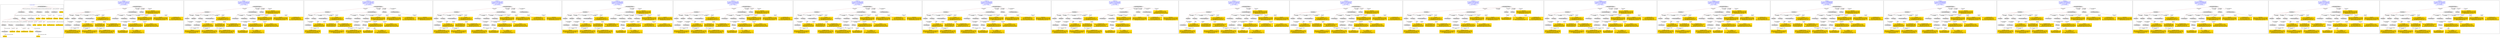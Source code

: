 digraph n0 {
fontcolor="blue"
remincross="true"
label="s21-s-met.json"
subgraph cluster_0 {
label="1-correct model"
n2[style="filled",color="white",fillcolor="lightgray",label="E12_Production1"];
n3[style="filled",color="white",fillcolor="lightgray",label="E21_Person1"];
n4[style="filled",color="white",fillcolor="lightgray",label="E55_Type1"];
n5[style="filled",color="white",fillcolor="lightgray",label="E52_Time-Span3"];
n6[style="filled",color="white",fillcolor="lightgray",label="E69_Death1"];
n7[style="filled",color="white",fillcolor="lightgray",label="E74_Group1"];
n8[style="filled",color="white",fillcolor="lightgray",label="E82_Actor_Appellation1"];
n9[style="filled",color="white",fillcolor="lightgray",label="E67_Birth1"];
n10[shape="plaintext",style="filled",fillcolor="gold",label="artistURI"];
n11[style="filled",color="white",fillcolor="lightgray",label="E22_Man-Made_Object1"];
n12[style="filled",color="white",fillcolor="lightgray",label="E35_Title1"];
n13[style="filled",color="white",fillcolor="lightgray",label="E8_Acquisition1"];
n14[style="filled",color="white",fillcolor="lightgray",label="E55_Type2"];
n15[style="filled",color="white",fillcolor="lightgray",label="E54_Dimension1"];
n16[shape="plaintext",style="filled",fillcolor="gold",label="objectURI"];
n17[shape="plaintext",style="filled",fillcolor="gold",label="artworkTitle"];
n18[style="filled",color="white",fillcolor="lightgray",label="E52_Time-Span1"];
n19[shape="plaintext",style="filled",fillcolor="gold",label="birthDate"];
n20[style="filled",color="white",fillcolor="lightgray",label="E52_Time-Span2"];
n21[shape="plaintext",style="filled",fillcolor="gold",label="deathDate"];
n22[shape="plaintext",style="filled",fillcolor="gold",label="dateOfStartOfCreation"];
n23[shape="plaintext",style="filled",fillcolor="gold",label="dateOfEndOfCreation"];
n24[shape="plaintext",style="filled",fillcolor="gold",label="dimensions"];
n25[shape="plaintext",style="filled",fillcolor="gold",label="medium_URI"];
n26[shape="plaintext",style="filled",fillcolor="gold",label="medium"];
n27[shape="plaintext",style="filled",fillcolor="gold",label="classification_URI"];
n28[shape="plaintext",style="filled",fillcolor="gold",label="classification"];
n29[shape="plaintext",style="filled",fillcolor="gold",label="nationality_URI"];
n30[shape="plaintext",style="filled",fillcolor="gold",label="nationality"];
n31[shape="plaintext",style="filled",fillcolor="gold",label="artistAppellationURI"];
n32[shape="plaintext",style="filled",fillcolor="gold",label="artistName"];
n33[shape="plaintext",style="filled",fillcolor="gold",label="creditLine"];
}
subgraph cluster_1 {
label="candidate 0\nlink coherence:0.8928571428571429\nnode coherence:0.9230769230769231\nconfidence:0.4967013008725811\nmapping score:0.5177038524276125\ncost:126.99946\n-precision:0.68-recall:0.61"
n35[style="filled",color="white",fillcolor="lightgray",label="E12_Production1"];
n36[style="filled",color="white",fillcolor="lightgray",label="E55_Type1"];
n37[style="filled",color="white",fillcolor="lightgray",label="E21_Person1"];
n38[style="filled",color="white",fillcolor="lightgray",label="E67_Birth1"];
n39[style="filled",color="white",fillcolor="lightgray",label="E69_Death1"];
n40[style="filled",color="white",fillcolor="lightgray",label="E74_Group1"];
n41[style="filled",color="white",fillcolor="lightgray",label="E82_Actor_Appellation1"];
n42[style="filled",color="white",fillcolor="lightgray",label="E22_Man-Made_Object1"];
n43[style="filled",color="white",fillcolor="lightgray",label="E54_Dimension1"];
n44[style="filled",color="white",fillcolor="lightgray",label="E8_Acquisition1"];
n45[style="filled",color="white",fillcolor="lightgray",label="E33_Linguistic_Object2"];
n46[style="filled",color="white",fillcolor="lightgray",label="E55_Type2"];
n47[style="filled",color="white",fillcolor="lightgray",label="E52_Time-Span1"];
n48[style="filled",color="white",fillcolor="lightgray",label="E52_Time-Span3"];
n49[shape="plaintext",style="filled",fillcolor="gold",label="artworkTitle\n[E22_Man-Made_Object,P3_has_note,0.337]\n[E73_Information_Object,P3_has_note,0.326]\n[E33_Linguistic_Object,P3_has_note,0.202]\n[E40_Legal_Body,label,0.135]"];
n50[shape="plaintext",style="filled",fillcolor="gold",label="medium_URI\n[E57_Material,classLink,0.343]\n[E74_Group,classLink,0.337]\n[E55_Type,classLink,0.32]"];
n51[shape="plaintext",style="filled",fillcolor="gold",label="classification\n[E33_Linguistic_Object,P3_has_note,0.314]\n[E73_Information_Object,P3_has_note,0.296]\n[E22_Man-Made_Object,P3_has_note,0.266]\n[E39_Actor,P3_has_note,0.124]"];
n52[shape="plaintext",style="filled",fillcolor="gold",label="objectURI\n[E22_Man-Made_Object,classLink,0.903]\n[E22_Man-Made_Object,P3_has_note,0.036]\n[E73_Information_Object,P3_has_note,0.032]\n[E30_Right,P3_has_note,0.03]"];
n53[shape="plaintext",style="filled",fillcolor="gold",label="nationality\n[E74_Group,label,0.536]\n[E74_Group,classLink,0.321]\n[E8_Acquisition,P3_has_note,0.083]\n[E30_Right,P3_has_note,0.06]"];
n54[shape="plaintext",style="filled",fillcolor="gold",label="classification_URI\n[E55_Type,classLink,0.546]\n[E57_Material,classLink,0.222]\n[E74_Group,classLink,0.218]\n[E33_Linguistic_Object,P3_has_note,0.013]"];
n55[shape="plaintext",style="filled",fillcolor="gold",label="artistAppellationURI\n[E82_Actor_Appellation,classLink,0.926]\n[E21_Person,classLink,0.05]\n[E30_Right,P3_has_note,0.016]\n[E73_Information_Object,P3_has_note,0.008]"];
n56[shape="plaintext",style="filled",fillcolor="gold",label="medium\n[E57_Material,label,0.323]\n[E55_Type,label,0.241]\n[E29_Design_or_Procedure,P3_has_note,0.234]\n[E57_Material,classLink,0.202]"];
n57[shape="plaintext",style="filled",fillcolor="gold",label="nationality_URI\n[E74_Group,classLink,0.668]\n[E55_Type,classLink,0.193]\n[E57_Material,classLink,0.103]\n[E74_Group,label,0.036]"];
n58[shape="plaintext",style="filled",fillcolor="gold",label="dimensions\n[E54_Dimension,P3_has_note,0.822]\n[E22_Man-Made_Object,P3_has_note,0.071]\n[E73_Information_Object,P3_has_note,0.062]\n[E34_Inscription,P3_has_note,0.045]"];
n59[shape="plaintext",style="filled",fillcolor="gold",label="artistURI\n[E21_Person,classLink,0.497]\n[E82_Actor_Appellation,classLink,0.296]\n[E30_Right,P3_has_note,0.154]\n[E22_Man-Made_Object,P3_has_note,0.053]"];
n60[shape="plaintext",style="filled",fillcolor="gold",label="dateOfStartOfCreation\n[E52_Time-Span,P82b_end_of_the_end,0.385]\n[E52_Time-Span,P82_at_some_time_within,0.263]\n[E54_Dimension,P3_has_note,0.243]\n[E22_Man-Made_Object,classLink,0.109]"];
n61[shape="plaintext",style="filled",fillcolor="gold",label="birthDate\n[E52_Time-Span,P82b_end_of_the_end,0.527]\n[E52_Time-Span,P82_at_some_time_within,0.22]\n[E12_Production,P3_has_note,0.163]\n[E35_Title,label,0.09]"];
n62[shape="plaintext",style="filled",fillcolor="gold",label="dateOfEndOfCreation\n[E52_Time-Span,P82b_end_of_the_end,0.385]\n[E52_Time-Span,P82_at_some_time_within,0.263]\n[E54_Dimension,P3_has_note,0.243]\n[E22_Man-Made_Object,classLink,0.109]"];
n63[shape="plaintext",style="filled",fillcolor="gold",label="creditLine\n[E30_Right,P3_has_note,0.508]\n[E8_Acquisition,P3_has_note,0.286]\n[E73_Information_Object,P3_has_note,0.107]\n[E33_Linguistic_Object,P3_has_note,0.099]"];
}
subgraph cluster_2 {
label="candidate 1\nlink coherence:0.8928571428571429\nnode coherence:0.9230769230769231\nconfidence:0.48430536390695794\nmapping score:0.5135718734390714\ncost:126.99946\n-precision:0.71-recall:0.65"
n65[style="filled",color="white",fillcolor="lightgray",label="E12_Production1"];
n66[style="filled",color="white",fillcolor="lightgray",label="E55_Type1"];
n67[style="filled",color="white",fillcolor="lightgray",label="E21_Person1"];
n68[style="filled",color="white",fillcolor="lightgray",label="E67_Birth1"];
n69[style="filled",color="white",fillcolor="lightgray",label="E69_Death1"];
n70[style="filled",color="white",fillcolor="lightgray",label="E74_Group1"];
n71[style="filled",color="white",fillcolor="lightgray",label="E82_Actor_Appellation1"];
n72[style="filled",color="white",fillcolor="lightgray",label="E22_Man-Made_Object1"];
n73[style="filled",color="white",fillcolor="lightgray",label="E54_Dimension1"];
n74[style="filled",color="white",fillcolor="lightgray",label="E8_Acquisition1"];
n75[style="filled",color="white",fillcolor="lightgray",label="E33_Linguistic_Object2"];
n76[style="filled",color="white",fillcolor="lightgray",label="E55_Type2"];
n77[style="filled",color="white",fillcolor="lightgray",label="E52_Time-Span1"];
n78[style="filled",color="white",fillcolor="lightgray",label="E52_Time-Span3"];
n79[shape="plaintext",style="filled",fillcolor="gold",label="artworkTitle\n[E22_Man-Made_Object,P3_has_note,0.337]\n[E73_Information_Object,P3_has_note,0.326]\n[E33_Linguistic_Object,P3_has_note,0.202]\n[E40_Legal_Body,label,0.135]"];
n80[shape="plaintext",style="filled",fillcolor="gold",label="medium_URI\n[E57_Material,classLink,0.343]\n[E74_Group,classLink,0.337]\n[E55_Type,classLink,0.32]"];
n81[shape="plaintext",style="filled",fillcolor="gold",label="classification\n[E33_Linguistic_Object,P3_has_note,0.314]\n[E73_Information_Object,P3_has_note,0.296]\n[E22_Man-Made_Object,P3_has_note,0.266]\n[E39_Actor,P3_has_note,0.124]"];
n82[shape="plaintext",style="filled",fillcolor="gold",label="objectURI\n[E22_Man-Made_Object,classLink,0.903]\n[E22_Man-Made_Object,P3_has_note,0.036]\n[E73_Information_Object,P3_has_note,0.032]\n[E30_Right,P3_has_note,0.03]"];
n83[shape="plaintext",style="filled",fillcolor="gold",label="nationality\n[E74_Group,label,0.536]\n[E74_Group,classLink,0.321]\n[E8_Acquisition,P3_has_note,0.083]\n[E30_Right,P3_has_note,0.06]"];
n84[shape="plaintext",style="filled",fillcolor="gold",label="classification_URI\n[E55_Type,classLink,0.546]\n[E57_Material,classLink,0.222]\n[E74_Group,classLink,0.218]\n[E33_Linguistic_Object,P3_has_note,0.013]"];
n85[shape="plaintext",style="filled",fillcolor="gold",label="artistAppellationURI\n[E82_Actor_Appellation,classLink,0.926]\n[E21_Person,classLink,0.05]\n[E30_Right,P3_has_note,0.016]\n[E73_Information_Object,P3_has_note,0.008]"];
n86[shape="plaintext",style="filled",fillcolor="gold",label="medium\n[E57_Material,label,0.323]\n[E55_Type,label,0.241]\n[E29_Design_or_Procedure,P3_has_note,0.234]\n[E57_Material,classLink,0.202]"];
n87[shape="plaintext",style="filled",fillcolor="gold",label="nationality_URI\n[E74_Group,classLink,0.668]\n[E55_Type,classLink,0.193]\n[E57_Material,classLink,0.103]\n[E74_Group,label,0.036]"];
n88[shape="plaintext",style="filled",fillcolor="gold",label="dimensions\n[E54_Dimension,P3_has_note,0.822]\n[E22_Man-Made_Object,P3_has_note,0.071]\n[E73_Information_Object,P3_has_note,0.062]\n[E34_Inscription,P3_has_note,0.045]"];
n89[shape="plaintext",style="filled",fillcolor="gold",label="artistURI\n[E21_Person,classLink,0.497]\n[E82_Actor_Appellation,classLink,0.296]\n[E30_Right,P3_has_note,0.154]\n[E22_Man-Made_Object,P3_has_note,0.053]"];
n90[shape="plaintext",style="filled",fillcolor="gold",label="birthDate\n[E52_Time-Span,P82b_end_of_the_end,0.527]\n[E52_Time-Span,P82_at_some_time_within,0.22]\n[E12_Production,P3_has_note,0.163]\n[E35_Title,label,0.09]"];
n91[shape="plaintext",style="filled",fillcolor="gold",label="dateOfEndOfCreation\n[E52_Time-Span,P82b_end_of_the_end,0.385]\n[E52_Time-Span,P82_at_some_time_within,0.263]\n[E54_Dimension,P3_has_note,0.243]\n[E22_Man-Made_Object,classLink,0.109]"];
n92[shape="plaintext",style="filled",fillcolor="gold",label="dateOfStartOfCreation\n[E52_Time-Span,P82b_end_of_the_end,0.385]\n[E52_Time-Span,P82_at_some_time_within,0.263]\n[E54_Dimension,P3_has_note,0.243]\n[E22_Man-Made_Object,classLink,0.109]"];
n93[shape="plaintext",style="filled",fillcolor="gold",label="creditLine\n[E30_Right,P3_has_note,0.508]\n[E8_Acquisition,P3_has_note,0.286]\n[E73_Information_Object,P3_has_note,0.107]\n[E33_Linguistic_Object,P3_has_note,0.099]"];
}
subgraph cluster_3 {
label="candidate 10\nlink coherence:0.8571428571428571\nnode coherence:0.9230769230769231\nconfidence:0.4967013008725811\nmapping score:0.5177038524276125\ncost:126.99949\n-precision:0.68-recall:0.61"
n95[style="filled",color="white",fillcolor="lightgray",label="E12_Production1"];
n96[style="filled",color="white",fillcolor="lightgray",label="E52_Time-Span2"];
n97[style="filled",color="white",fillcolor="lightgray",label="E55_Type1"];
n98[style="filled",color="white",fillcolor="lightgray",label="E21_Person1"];
n99[style="filled",color="white",fillcolor="lightgray",label="E67_Birth1"];
n100[style="filled",color="white",fillcolor="lightgray",label="E74_Group1"];
n101[style="filled",color="white",fillcolor="lightgray",label="E82_Actor_Appellation1"];
n102[style="filled",color="white",fillcolor="lightgray",label="E22_Man-Made_Object1"];
n103[style="filled",color="white",fillcolor="lightgray",label="E54_Dimension1"];
n104[style="filled",color="white",fillcolor="lightgray",label="E8_Acquisition1"];
n105[style="filled",color="white",fillcolor="lightgray",label="E33_Linguistic_Object2"];
n106[style="filled",color="white",fillcolor="lightgray",label="E55_Type2"];
n107[style="filled",color="white",fillcolor="lightgray",label="E52_Time-Span1"];
n108[style="filled",color="white",fillcolor="lightgray",label="E33_Linguistic_Object1"];
n109[shape="plaintext",style="filled",fillcolor="gold",label="artworkTitle\n[E22_Man-Made_Object,P3_has_note,0.337]\n[E73_Information_Object,P3_has_note,0.326]\n[E33_Linguistic_Object,P3_has_note,0.202]\n[E40_Legal_Body,label,0.135]"];
n110[shape="plaintext",style="filled",fillcolor="gold",label="medium_URI\n[E57_Material,classLink,0.343]\n[E74_Group,classLink,0.337]\n[E55_Type,classLink,0.32]"];
n111[shape="plaintext",style="filled",fillcolor="gold",label="objectURI\n[E22_Man-Made_Object,classLink,0.903]\n[E22_Man-Made_Object,P3_has_note,0.036]\n[E73_Information_Object,P3_has_note,0.032]\n[E30_Right,P3_has_note,0.03]"];
n112[shape="plaintext",style="filled",fillcolor="gold",label="nationality\n[E74_Group,label,0.536]\n[E74_Group,classLink,0.321]\n[E8_Acquisition,P3_has_note,0.083]\n[E30_Right,P3_has_note,0.06]"];
n113[shape="plaintext",style="filled",fillcolor="gold",label="birthDate\n[E52_Time-Span,P82b_end_of_the_end,0.527]\n[E52_Time-Span,P82_at_some_time_within,0.22]\n[E12_Production,P3_has_note,0.163]\n[E35_Title,label,0.09]"];
n114[shape="plaintext",style="filled",fillcolor="gold",label="classification\n[E33_Linguistic_Object,P3_has_note,0.314]\n[E73_Information_Object,P3_has_note,0.296]\n[E22_Man-Made_Object,P3_has_note,0.266]\n[E39_Actor,P3_has_note,0.124]"];
n115[shape="plaintext",style="filled",fillcolor="gold",label="classification_URI\n[E55_Type,classLink,0.546]\n[E57_Material,classLink,0.222]\n[E74_Group,classLink,0.218]\n[E33_Linguistic_Object,P3_has_note,0.013]"];
n116[shape="plaintext",style="filled",fillcolor="gold",label="artistAppellationURI\n[E82_Actor_Appellation,classLink,0.926]\n[E21_Person,classLink,0.05]\n[E30_Right,P3_has_note,0.016]\n[E73_Information_Object,P3_has_note,0.008]"];
n117[shape="plaintext",style="filled",fillcolor="gold",label="dateOfStartOfCreation\n[E52_Time-Span,P82b_end_of_the_end,0.385]\n[E52_Time-Span,P82_at_some_time_within,0.263]\n[E54_Dimension,P3_has_note,0.243]\n[E22_Man-Made_Object,classLink,0.109]"];
n118[shape="plaintext",style="filled",fillcolor="gold",label="medium\n[E57_Material,label,0.323]\n[E55_Type,label,0.241]\n[E29_Design_or_Procedure,P3_has_note,0.234]\n[E57_Material,classLink,0.202]"];
n119[shape="plaintext",style="filled",fillcolor="gold",label="nationality_URI\n[E74_Group,classLink,0.668]\n[E55_Type,classLink,0.193]\n[E57_Material,classLink,0.103]\n[E74_Group,label,0.036]"];
n120[shape="plaintext",style="filled",fillcolor="gold",label="dimensions\n[E54_Dimension,P3_has_note,0.822]\n[E22_Man-Made_Object,P3_has_note,0.071]\n[E73_Information_Object,P3_has_note,0.062]\n[E34_Inscription,P3_has_note,0.045]"];
n121[shape="plaintext",style="filled",fillcolor="gold",label="artistURI\n[E21_Person,classLink,0.497]\n[E82_Actor_Appellation,classLink,0.296]\n[E30_Right,P3_has_note,0.154]\n[E22_Man-Made_Object,P3_has_note,0.053]"];
n122[shape="plaintext",style="filled",fillcolor="gold",label="dateOfEndOfCreation\n[E52_Time-Span,P82b_end_of_the_end,0.385]\n[E52_Time-Span,P82_at_some_time_within,0.263]\n[E54_Dimension,P3_has_note,0.243]\n[E22_Man-Made_Object,classLink,0.109]"];
n123[shape="plaintext",style="filled",fillcolor="gold",label="creditLine\n[E30_Right,P3_has_note,0.508]\n[E8_Acquisition,P3_has_note,0.286]\n[E73_Information_Object,P3_has_note,0.107]\n[E33_Linguistic_Object,P3_has_note,0.099]"];
}
subgraph cluster_4 {
label="candidate 11\nlink coherence:0.8571428571428571\nnode coherence:0.9230769230769231\nconfidence:0.4967013008725811\nmapping score:0.5177038524276125\ncost:225.99949\n-precision:0.68-recall:0.61"
n125[style="filled",color="white",fillcolor="lightgray",label="E12_Production1"];
n126[style="filled",color="white",fillcolor="lightgray",label="E52_Time-Span2"];
n127[style="filled",color="white",fillcolor="lightgray",label="E55_Type1"];
n128[style="filled",color="white",fillcolor="lightgray",label="E21_Person1"];
n129[style="filled",color="white",fillcolor="lightgray",label="E67_Birth1"];
n130[style="filled",color="white",fillcolor="lightgray",label="E74_Group1"];
n131[style="filled",color="white",fillcolor="lightgray",label="E82_Actor_Appellation1"];
n132[style="filled",color="white",fillcolor="lightgray",label="E22_Man-Made_Object1"];
n133[style="filled",color="white",fillcolor="lightgray",label="E54_Dimension1"];
n134[style="filled",color="white",fillcolor="lightgray",label="E8_Acquisition1"];
n135[style="filled",color="white",fillcolor="lightgray",label="E33_Linguistic_Object2"];
n136[style="filled",color="white",fillcolor="lightgray",label="E55_Type2"];
n137[style="filled",color="white",fillcolor="lightgray",label="E52_Time-Span1"];
n138[style="filled",color="white",fillcolor="lightgray",label="E33_Linguistic_Object1"];
n139[shape="plaintext",style="filled",fillcolor="gold",label="artworkTitle\n[E22_Man-Made_Object,P3_has_note,0.337]\n[E73_Information_Object,P3_has_note,0.326]\n[E33_Linguistic_Object,P3_has_note,0.202]\n[E40_Legal_Body,label,0.135]"];
n140[shape="plaintext",style="filled",fillcolor="gold",label="medium_URI\n[E57_Material,classLink,0.343]\n[E74_Group,classLink,0.337]\n[E55_Type,classLink,0.32]"];
n141[shape="plaintext",style="filled",fillcolor="gold",label="objectURI\n[E22_Man-Made_Object,classLink,0.903]\n[E22_Man-Made_Object,P3_has_note,0.036]\n[E73_Information_Object,P3_has_note,0.032]\n[E30_Right,P3_has_note,0.03]"];
n142[shape="plaintext",style="filled",fillcolor="gold",label="nationality\n[E74_Group,label,0.536]\n[E74_Group,classLink,0.321]\n[E8_Acquisition,P3_has_note,0.083]\n[E30_Right,P3_has_note,0.06]"];
n143[shape="plaintext",style="filled",fillcolor="gold",label="classification\n[E33_Linguistic_Object,P3_has_note,0.314]\n[E73_Information_Object,P3_has_note,0.296]\n[E22_Man-Made_Object,P3_has_note,0.266]\n[E39_Actor,P3_has_note,0.124]"];
n144[shape="plaintext",style="filled",fillcolor="gold",label="classification_URI\n[E55_Type,classLink,0.546]\n[E57_Material,classLink,0.222]\n[E74_Group,classLink,0.218]\n[E33_Linguistic_Object,P3_has_note,0.013]"];
n145[shape="plaintext",style="filled",fillcolor="gold",label="artistAppellationURI\n[E82_Actor_Appellation,classLink,0.926]\n[E21_Person,classLink,0.05]\n[E30_Right,P3_has_note,0.016]\n[E73_Information_Object,P3_has_note,0.008]"];
n146[shape="plaintext",style="filled",fillcolor="gold",label="dateOfEndOfCreation\n[E52_Time-Span,P82b_end_of_the_end,0.385]\n[E52_Time-Span,P82_at_some_time_within,0.263]\n[E54_Dimension,P3_has_note,0.243]\n[E22_Man-Made_Object,classLink,0.109]"];
n147[shape="plaintext",style="filled",fillcolor="gold",label="medium\n[E57_Material,label,0.323]\n[E55_Type,label,0.241]\n[E29_Design_or_Procedure,P3_has_note,0.234]\n[E57_Material,classLink,0.202]"];
n148[shape="plaintext",style="filled",fillcolor="gold",label="nationality_URI\n[E74_Group,classLink,0.668]\n[E55_Type,classLink,0.193]\n[E57_Material,classLink,0.103]\n[E74_Group,label,0.036]"];
n149[shape="plaintext",style="filled",fillcolor="gold",label="dimensions\n[E54_Dimension,P3_has_note,0.822]\n[E22_Man-Made_Object,P3_has_note,0.071]\n[E73_Information_Object,P3_has_note,0.062]\n[E34_Inscription,P3_has_note,0.045]"];
n150[shape="plaintext",style="filled",fillcolor="gold",label="artistURI\n[E21_Person,classLink,0.497]\n[E82_Actor_Appellation,classLink,0.296]\n[E30_Right,P3_has_note,0.154]\n[E22_Man-Made_Object,P3_has_note,0.053]"];
n151[shape="plaintext",style="filled",fillcolor="gold",label="dateOfStartOfCreation\n[E52_Time-Span,P82b_end_of_the_end,0.385]\n[E52_Time-Span,P82_at_some_time_within,0.263]\n[E54_Dimension,P3_has_note,0.243]\n[E22_Man-Made_Object,classLink,0.109]"];
n152[shape="plaintext",style="filled",fillcolor="gold",label="birthDate\n[E52_Time-Span,P82b_end_of_the_end,0.527]\n[E52_Time-Span,P82_at_some_time_within,0.22]\n[E12_Production,P3_has_note,0.163]\n[E35_Title,label,0.09]"];
n153[shape="plaintext",style="filled",fillcolor="gold",label="creditLine\n[E30_Right,P3_has_note,0.508]\n[E8_Acquisition,P3_has_note,0.286]\n[E73_Information_Object,P3_has_note,0.107]\n[E33_Linguistic_Object,P3_has_note,0.099]"];
}
subgraph cluster_5 {
label="candidate 12\nlink coherence:0.8571428571428571\nnode coherence:0.9230769230769231\nconfidence:0.48430536390695794\nmapping score:0.5135718734390714\ncost:126.99946\n-precision:0.75-recall:0.68"
n155[style="filled",color="white",fillcolor="lightgray",label="E12_Production1"];
n156[style="filled",color="white",fillcolor="lightgray",label="E55_Type1"];
n157[style="filled",color="white",fillcolor="lightgray",label="E21_Person1"];
n158[style="filled",color="white",fillcolor="lightgray",label="E67_Birth1"];
n159[style="filled",color="white",fillcolor="lightgray",label="E69_Death1"];
n160[style="filled",color="white",fillcolor="lightgray",label="E74_Group1"];
n161[style="filled",color="white",fillcolor="lightgray",label="E82_Actor_Appellation1"];
n162[style="filled",color="white",fillcolor="lightgray",label="E22_Man-Made_Object1"];
n163[style="filled",color="white",fillcolor="lightgray",label="E54_Dimension1"];
n164[style="filled",color="white",fillcolor="lightgray",label="E55_Type2"];
n165[style="filled",color="white",fillcolor="lightgray",label="E8_Acquisition1"];
n166[style="filled",color="white",fillcolor="lightgray",label="E33_Linguistic_Object1"];
n167[style="filled",color="white",fillcolor="lightgray",label="E52_Time-Span1"];
n168[style="filled",color="white",fillcolor="lightgray",label="E52_Time-Span3"];
n169[shape="plaintext",style="filled",fillcolor="gold",label="artworkTitle\n[E22_Man-Made_Object,P3_has_note,0.337]\n[E73_Information_Object,P3_has_note,0.326]\n[E33_Linguistic_Object,P3_has_note,0.202]\n[E40_Legal_Body,label,0.135]"];
n170[shape="plaintext",style="filled",fillcolor="gold",label="medium_URI\n[E57_Material,classLink,0.343]\n[E74_Group,classLink,0.337]\n[E55_Type,classLink,0.32]"];
n171[shape="plaintext",style="filled",fillcolor="gold",label="objectURI\n[E22_Man-Made_Object,classLink,0.903]\n[E22_Man-Made_Object,P3_has_note,0.036]\n[E73_Information_Object,P3_has_note,0.032]\n[E30_Right,P3_has_note,0.03]"];
n172[shape="plaintext",style="filled",fillcolor="gold",label="nationality\n[E74_Group,label,0.536]\n[E74_Group,classLink,0.321]\n[E8_Acquisition,P3_has_note,0.083]\n[E30_Right,P3_has_note,0.06]"];
n173[shape="plaintext",style="filled",fillcolor="gold",label="classification\n[E33_Linguistic_Object,P3_has_note,0.314]\n[E73_Information_Object,P3_has_note,0.296]\n[E22_Man-Made_Object,P3_has_note,0.266]\n[E39_Actor,P3_has_note,0.124]"];
n174[shape="plaintext",style="filled",fillcolor="gold",label="classification_URI\n[E55_Type,classLink,0.546]\n[E57_Material,classLink,0.222]\n[E74_Group,classLink,0.218]\n[E33_Linguistic_Object,P3_has_note,0.013]"];
n175[shape="plaintext",style="filled",fillcolor="gold",label="artistAppellationURI\n[E82_Actor_Appellation,classLink,0.926]\n[E21_Person,classLink,0.05]\n[E30_Right,P3_has_note,0.016]\n[E73_Information_Object,P3_has_note,0.008]"];
n176[shape="plaintext",style="filled",fillcolor="gold",label="medium\n[E57_Material,label,0.323]\n[E55_Type,label,0.241]\n[E29_Design_or_Procedure,P3_has_note,0.234]\n[E57_Material,classLink,0.202]"];
n177[shape="plaintext",style="filled",fillcolor="gold",label="nationality_URI\n[E74_Group,classLink,0.668]\n[E55_Type,classLink,0.193]\n[E57_Material,classLink,0.103]\n[E74_Group,label,0.036]"];
n178[shape="plaintext",style="filled",fillcolor="gold",label="dimensions\n[E54_Dimension,P3_has_note,0.822]\n[E22_Man-Made_Object,P3_has_note,0.071]\n[E73_Information_Object,P3_has_note,0.062]\n[E34_Inscription,P3_has_note,0.045]"];
n179[shape="plaintext",style="filled",fillcolor="gold",label="artistURI\n[E21_Person,classLink,0.497]\n[E82_Actor_Appellation,classLink,0.296]\n[E30_Right,P3_has_note,0.154]\n[E22_Man-Made_Object,P3_has_note,0.053]"];
n180[shape="plaintext",style="filled",fillcolor="gold",label="birthDate\n[E52_Time-Span,P82b_end_of_the_end,0.527]\n[E52_Time-Span,P82_at_some_time_within,0.22]\n[E12_Production,P3_has_note,0.163]\n[E35_Title,label,0.09]"];
n181[shape="plaintext",style="filled",fillcolor="gold",label="dateOfEndOfCreation\n[E52_Time-Span,P82b_end_of_the_end,0.385]\n[E52_Time-Span,P82_at_some_time_within,0.263]\n[E54_Dimension,P3_has_note,0.243]\n[E22_Man-Made_Object,classLink,0.109]"];
n182[shape="plaintext",style="filled",fillcolor="gold",label="dateOfStartOfCreation\n[E52_Time-Span,P82b_end_of_the_end,0.385]\n[E52_Time-Span,P82_at_some_time_within,0.263]\n[E54_Dimension,P3_has_note,0.243]\n[E22_Man-Made_Object,classLink,0.109]"];
n183[shape="plaintext",style="filled",fillcolor="gold",label="creditLine\n[E30_Right,P3_has_note,0.508]\n[E8_Acquisition,P3_has_note,0.286]\n[E73_Information_Object,P3_has_note,0.107]\n[E33_Linguistic_Object,P3_has_note,0.099]"];
}
subgraph cluster_6 {
label="candidate 13\nlink coherence:0.8571428571428571\nnode coherence:0.9230769230769231\nconfidence:0.48430536390695794\nmapping score:0.5135718734390714\ncost:126.99948\n-precision:0.71-recall:0.65"
n185[style="filled",color="white",fillcolor="lightgray",label="E12_Production1"];
n186[style="filled",color="white",fillcolor="lightgray",label="E55_Type1"];
n187[style="filled",color="white",fillcolor="lightgray",label="E21_Person1"];
n188[style="filled",color="white",fillcolor="lightgray",label="E67_Birth1"];
n189[style="filled",color="white",fillcolor="lightgray",label="E69_Death1"];
n190[style="filled",color="white",fillcolor="lightgray",label="E74_Group1"];
n191[style="filled",color="white",fillcolor="lightgray",label="E82_Actor_Appellation1"];
n192[style="filled",color="white",fillcolor="lightgray",label="E22_Man-Made_Object1"];
n193[style="filled",color="white",fillcolor="lightgray",label="E54_Dimension1"];
n194[style="filled",color="white",fillcolor="lightgray",label="E8_Acquisition1"];
n195[style="filled",color="white",fillcolor="lightgray",label="E33_Linguistic_Object1"];
n196[style="filled",color="white",fillcolor="lightgray",label="E55_Type2"];
n197[style="filled",color="white",fillcolor="lightgray",label="E52_Time-Span1"];
n198[style="filled",color="white",fillcolor="lightgray",label="E52_Time-Span3"];
n199[shape="plaintext",style="filled",fillcolor="gold",label="artworkTitle\n[E22_Man-Made_Object,P3_has_note,0.337]\n[E73_Information_Object,P3_has_note,0.326]\n[E33_Linguistic_Object,P3_has_note,0.202]\n[E40_Legal_Body,label,0.135]"];
n200[shape="plaintext",style="filled",fillcolor="gold",label="medium_URI\n[E57_Material,classLink,0.343]\n[E74_Group,classLink,0.337]\n[E55_Type,classLink,0.32]"];
n201[shape="plaintext",style="filled",fillcolor="gold",label="objectURI\n[E22_Man-Made_Object,classLink,0.903]\n[E22_Man-Made_Object,P3_has_note,0.036]\n[E73_Information_Object,P3_has_note,0.032]\n[E30_Right,P3_has_note,0.03]"];
n202[shape="plaintext",style="filled",fillcolor="gold",label="nationality\n[E74_Group,label,0.536]\n[E74_Group,classLink,0.321]\n[E8_Acquisition,P3_has_note,0.083]\n[E30_Right,P3_has_note,0.06]"];
n203[shape="plaintext",style="filled",fillcolor="gold",label="classification\n[E33_Linguistic_Object,P3_has_note,0.314]\n[E73_Information_Object,P3_has_note,0.296]\n[E22_Man-Made_Object,P3_has_note,0.266]\n[E39_Actor,P3_has_note,0.124]"];
n204[shape="plaintext",style="filled",fillcolor="gold",label="classification_URI\n[E55_Type,classLink,0.546]\n[E57_Material,classLink,0.222]\n[E74_Group,classLink,0.218]\n[E33_Linguistic_Object,P3_has_note,0.013]"];
n205[shape="plaintext",style="filled",fillcolor="gold",label="artistAppellationURI\n[E82_Actor_Appellation,classLink,0.926]\n[E21_Person,classLink,0.05]\n[E30_Right,P3_has_note,0.016]\n[E73_Information_Object,P3_has_note,0.008]"];
n206[shape="plaintext",style="filled",fillcolor="gold",label="medium\n[E57_Material,label,0.323]\n[E55_Type,label,0.241]\n[E29_Design_or_Procedure,P3_has_note,0.234]\n[E57_Material,classLink,0.202]"];
n207[shape="plaintext",style="filled",fillcolor="gold",label="nationality_URI\n[E74_Group,classLink,0.668]\n[E55_Type,classLink,0.193]\n[E57_Material,classLink,0.103]\n[E74_Group,label,0.036]"];
n208[shape="plaintext",style="filled",fillcolor="gold",label="dimensions\n[E54_Dimension,P3_has_note,0.822]\n[E22_Man-Made_Object,P3_has_note,0.071]\n[E73_Information_Object,P3_has_note,0.062]\n[E34_Inscription,P3_has_note,0.045]"];
n209[shape="plaintext",style="filled",fillcolor="gold",label="artistURI\n[E21_Person,classLink,0.497]\n[E82_Actor_Appellation,classLink,0.296]\n[E30_Right,P3_has_note,0.154]\n[E22_Man-Made_Object,P3_has_note,0.053]"];
n210[shape="plaintext",style="filled",fillcolor="gold",label="birthDate\n[E52_Time-Span,P82b_end_of_the_end,0.527]\n[E52_Time-Span,P82_at_some_time_within,0.22]\n[E12_Production,P3_has_note,0.163]\n[E35_Title,label,0.09]"];
n211[shape="plaintext",style="filled",fillcolor="gold",label="dateOfEndOfCreation\n[E52_Time-Span,P82b_end_of_the_end,0.385]\n[E52_Time-Span,P82_at_some_time_within,0.263]\n[E54_Dimension,P3_has_note,0.243]\n[E22_Man-Made_Object,classLink,0.109]"];
n212[shape="plaintext",style="filled",fillcolor="gold",label="dateOfStartOfCreation\n[E52_Time-Span,P82b_end_of_the_end,0.385]\n[E52_Time-Span,P82_at_some_time_within,0.263]\n[E54_Dimension,P3_has_note,0.243]\n[E22_Man-Made_Object,classLink,0.109]"];
n213[shape="plaintext",style="filled",fillcolor="gold",label="creditLine\n[E30_Right,P3_has_note,0.508]\n[E8_Acquisition,P3_has_note,0.286]\n[E73_Information_Object,P3_has_note,0.107]\n[E33_Linguistic_Object,P3_has_note,0.099]"];
}
subgraph cluster_7 {
label="candidate 14\nlink coherence:0.8571428571428571\nnode coherence:0.9230769230769231\nconfidence:0.48430536390695794\nmapping score:0.5135718734390714\ncost:126.99949\n-precision:0.75-recall:0.68"
n215[style="filled",color="white",fillcolor="lightgray",label="E12_Production1"];
n216[style="filled",color="white",fillcolor="lightgray",label="E52_Time-Span2"];
n217[style="filled",color="white",fillcolor="lightgray",label="E55_Type1"];
n218[style="filled",color="white",fillcolor="lightgray",label="E21_Person1"];
n219[style="filled",color="white",fillcolor="lightgray",label="E67_Birth1"];
n220[style="filled",color="white",fillcolor="lightgray",label="E74_Group1"];
n221[style="filled",color="white",fillcolor="lightgray",label="E82_Actor_Appellation1"];
n222[style="filled",color="white",fillcolor="lightgray",label="E22_Man-Made_Object1"];
n223[style="filled",color="white",fillcolor="lightgray",label="E54_Dimension1"];
n224[style="filled",color="white",fillcolor="lightgray",label="E8_Acquisition1"];
n225[style="filled",color="white",fillcolor="lightgray",label="E33_Linguistic_Object2"];
n226[style="filled",color="white",fillcolor="lightgray",label="E55_Type2"];
n227[style="filled",color="white",fillcolor="lightgray",label="E52_Time-Span1"];
n228[style="filled",color="white",fillcolor="lightgray",label="E33_Linguistic_Object1"];
n229[shape="plaintext",style="filled",fillcolor="gold",label="artworkTitle\n[E22_Man-Made_Object,P3_has_note,0.337]\n[E73_Information_Object,P3_has_note,0.326]\n[E33_Linguistic_Object,P3_has_note,0.202]\n[E40_Legal_Body,label,0.135]"];
n230[shape="plaintext",style="filled",fillcolor="gold",label="medium_URI\n[E57_Material,classLink,0.343]\n[E74_Group,classLink,0.337]\n[E55_Type,classLink,0.32]"];
n231[shape="plaintext",style="filled",fillcolor="gold",label="objectURI\n[E22_Man-Made_Object,classLink,0.903]\n[E22_Man-Made_Object,P3_has_note,0.036]\n[E73_Information_Object,P3_has_note,0.032]\n[E30_Right,P3_has_note,0.03]"];
n232[shape="plaintext",style="filled",fillcolor="gold",label="nationality\n[E74_Group,label,0.536]\n[E74_Group,classLink,0.321]\n[E8_Acquisition,P3_has_note,0.083]\n[E30_Right,P3_has_note,0.06]"];
n233[shape="plaintext",style="filled",fillcolor="gold",label="dateOfEndOfCreation\n[E52_Time-Span,P82b_end_of_the_end,0.385]\n[E52_Time-Span,P82_at_some_time_within,0.263]\n[E54_Dimension,P3_has_note,0.243]\n[E22_Man-Made_Object,classLink,0.109]"];
n234[shape="plaintext",style="filled",fillcolor="gold",label="classification\n[E33_Linguistic_Object,P3_has_note,0.314]\n[E73_Information_Object,P3_has_note,0.296]\n[E22_Man-Made_Object,P3_has_note,0.266]\n[E39_Actor,P3_has_note,0.124]"];
n235[shape="plaintext",style="filled",fillcolor="gold",label="classification_URI\n[E55_Type,classLink,0.546]\n[E57_Material,classLink,0.222]\n[E74_Group,classLink,0.218]\n[E33_Linguistic_Object,P3_has_note,0.013]"];
n236[shape="plaintext",style="filled",fillcolor="gold",label="artistAppellationURI\n[E82_Actor_Appellation,classLink,0.926]\n[E21_Person,classLink,0.05]\n[E30_Right,P3_has_note,0.016]\n[E73_Information_Object,P3_has_note,0.008]"];
n237[shape="plaintext",style="filled",fillcolor="gold",label="dateOfStartOfCreation\n[E52_Time-Span,P82b_end_of_the_end,0.385]\n[E52_Time-Span,P82_at_some_time_within,0.263]\n[E54_Dimension,P3_has_note,0.243]\n[E22_Man-Made_Object,classLink,0.109]"];
n238[shape="plaintext",style="filled",fillcolor="gold",label="medium\n[E57_Material,label,0.323]\n[E55_Type,label,0.241]\n[E29_Design_or_Procedure,P3_has_note,0.234]\n[E57_Material,classLink,0.202]"];
n239[shape="plaintext",style="filled",fillcolor="gold",label="nationality_URI\n[E74_Group,classLink,0.668]\n[E55_Type,classLink,0.193]\n[E57_Material,classLink,0.103]\n[E74_Group,label,0.036]"];
n240[shape="plaintext",style="filled",fillcolor="gold",label="dimensions\n[E54_Dimension,P3_has_note,0.822]\n[E22_Man-Made_Object,P3_has_note,0.071]\n[E73_Information_Object,P3_has_note,0.062]\n[E34_Inscription,P3_has_note,0.045]"];
n241[shape="plaintext",style="filled",fillcolor="gold",label="artistURI\n[E21_Person,classLink,0.497]\n[E82_Actor_Appellation,classLink,0.296]\n[E30_Right,P3_has_note,0.154]\n[E22_Man-Made_Object,P3_has_note,0.053]"];
n242[shape="plaintext",style="filled",fillcolor="gold",label="birthDate\n[E52_Time-Span,P82b_end_of_the_end,0.527]\n[E52_Time-Span,P82_at_some_time_within,0.22]\n[E12_Production,P3_has_note,0.163]\n[E35_Title,label,0.09]"];
n243[shape="plaintext",style="filled",fillcolor="gold",label="creditLine\n[E30_Right,P3_has_note,0.508]\n[E8_Acquisition,P3_has_note,0.286]\n[E73_Information_Object,P3_has_note,0.107]\n[E33_Linguistic_Object,P3_has_note,0.099]"];
}
subgraph cluster_8 {
label="candidate 15\nlink coherence:0.8571428571428571\nnode coherence:0.9230769230769231\nconfidence:0.48430536390695794\nmapping score:0.5135718734390714\ncost:225.99949\n-precision:0.71-recall:0.65"
n245[style="filled",color="white",fillcolor="lightgray",label="E12_Production1"];
n246[style="filled",color="white",fillcolor="lightgray",label="E52_Time-Span2"];
n247[style="filled",color="white",fillcolor="lightgray",label="E55_Type1"];
n248[style="filled",color="white",fillcolor="lightgray",label="E21_Person1"];
n249[style="filled",color="white",fillcolor="lightgray",label="E67_Birth1"];
n250[style="filled",color="white",fillcolor="lightgray",label="E74_Group1"];
n251[style="filled",color="white",fillcolor="lightgray",label="E82_Actor_Appellation1"];
n252[style="filled",color="white",fillcolor="lightgray",label="E22_Man-Made_Object1"];
n253[style="filled",color="white",fillcolor="lightgray",label="E54_Dimension1"];
n254[style="filled",color="white",fillcolor="lightgray",label="E8_Acquisition1"];
n255[style="filled",color="white",fillcolor="lightgray",label="E33_Linguistic_Object2"];
n256[style="filled",color="white",fillcolor="lightgray",label="E55_Type2"];
n257[style="filled",color="white",fillcolor="lightgray",label="E52_Time-Span1"];
n258[style="filled",color="white",fillcolor="lightgray",label="E33_Linguistic_Object1"];
n259[shape="plaintext",style="filled",fillcolor="gold",label="artworkTitle\n[E22_Man-Made_Object,P3_has_note,0.337]\n[E73_Information_Object,P3_has_note,0.326]\n[E33_Linguistic_Object,P3_has_note,0.202]\n[E40_Legal_Body,label,0.135]"];
n260[shape="plaintext",style="filled",fillcolor="gold",label="medium_URI\n[E57_Material,classLink,0.343]\n[E74_Group,classLink,0.337]\n[E55_Type,classLink,0.32]"];
n261[shape="plaintext",style="filled",fillcolor="gold",label="objectURI\n[E22_Man-Made_Object,classLink,0.903]\n[E22_Man-Made_Object,P3_has_note,0.036]\n[E73_Information_Object,P3_has_note,0.032]\n[E30_Right,P3_has_note,0.03]"];
n262[shape="plaintext",style="filled",fillcolor="gold",label="nationality\n[E74_Group,label,0.536]\n[E74_Group,classLink,0.321]\n[E8_Acquisition,P3_has_note,0.083]\n[E30_Right,P3_has_note,0.06]"];
n263[shape="plaintext",style="filled",fillcolor="gold",label="classification\n[E33_Linguistic_Object,P3_has_note,0.314]\n[E73_Information_Object,P3_has_note,0.296]\n[E22_Man-Made_Object,P3_has_note,0.266]\n[E39_Actor,P3_has_note,0.124]"];
n264[shape="plaintext",style="filled",fillcolor="gold",label="classification_URI\n[E55_Type,classLink,0.546]\n[E57_Material,classLink,0.222]\n[E74_Group,classLink,0.218]\n[E33_Linguistic_Object,P3_has_note,0.013]"];
n265[shape="plaintext",style="filled",fillcolor="gold",label="artistAppellationURI\n[E82_Actor_Appellation,classLink,0.926]\n[E21_Person,classLink,0.05]\n[E30_Right,P3_has_note,0.016]\n[E73_Information_Object,P3_has_note,0.008]"];
n266[shape="plaintext",style="filled",fillcolor="gold",label="dateOfStartOfCreation\n[E52_Time-Span,P82b_end_of_the_end,0.385]\n[E52_Time-Span,P82_at_some_time_within,0.263]\n[E54_Dimension,P3_has_note,0.243]\n[E22_Man-Made_Object,classLink,0.109]"];
n267[shape="plaintext",style="filled",fillcolor="gold",label="medium\n[E57_Material,label,0.323]\n[E55_Type,label,0.241]\n[E29_Design_or_Procedure,P3_has_note,0.234]\n[E57_Material,classLink,0.202]"];
n268[shape="plaintext",style="filled",fillcolor="gold",label="nationality_URI\n[E74_Group,classLink,0.668]\n[E55_Type,classLink,0.193]\n[E57_Material,classLink,0.103]\n[E74_Group,label,0.036]"];
n269[shape="plaintext",style="filled",fillcolor="gold",label="dimensions\n[E54_Dimension,P3_has_note,0.822]\n[E22_Man-Made_Object,P3_has_note,0.071]\n[E73_Information_Object,P3_has_note,0.062]\n[E34_Inscription,P3_has_note,0.045]"];
n270[shape="plaintext",style="filled",fillcolor="gold",label="artistURI\n[E21_Person,classLink,0.497]\n[E82_Actor_Appellation,classLink,0.296]\n[E30_Right,P3_has_note,0.154]\n[E22_Man-Made_Object,P3_has_note,0.053]"];
n271[shape="plaintext",style="filled",fillcolor="gold",label="birthDate\n[E52_Time-Span,P82b_end_of_the_end,0.527]\n[E52_Time-Span,P82_at_some_time_within,0.22]\n[E12_Production,P3_has_note,0.163]\n[E35_Title,label,0.09]"];
n272[shape="plaintext",style="filled",fillcolor="gold",label="dateOfEndOfCreation\n[E52_Time-Span,P82b_end_of_the_end,0.385]\n[E52_Time-Span,P82_at_some_time_within,0.263]\n[E54_Dimension,P3_has_note,0.243]\n[E22_Man-Made_Object,classLink,0.109]"];
n273[shape="plaintext",style="filled",fillcolor="gold",label="creditLine\n[E30_Right,P3_has_note,0.508]\n[E8_Acquisition,P3_has_note,0.286]\n[E73_Information_Object,P3_has_note,0.107]\n[E33_Linguistic_Object,P3_has_note,0.099]"];
}
subgraph cluster_9 {
label="candidate 16\nlink coherence:0.8571428571428571\nnode coherence:0.9230769230769231\nconfidence:0.4842840259469256\nmapping score:0.5135647607857273\ncost:225.9995\n-precision:0.61-recall:0.55"
n275[style="filled",color="white",fillcolor="lightgray",label="E12_Production1"];
n276[style="filled",color="white",fillcolor="lightgray",label="E55_Type1"];
n277[style="filled",color="white",fillcolor="lightgray",label="E21_Person1"];
n278[style="filled",color="white",fillcolor="lightgray",label="E67_Birth1"];
n279[style="filled",color="white",fillcolor="lightgray",label="E69_Death1"];
n280[style="filled",color="white",fillcolor="lightgray",label="E74_Group1"];
n281[style="filled",color="white",fillcolor="lightgray",label="E82_Actor_Appellation1"];
n282[style="filled",color="white",fillcolor="lightgray",label="E22_Man-Made_Object1"];
n283[style="filled",color="white",fillcolor="lightgray",label="E54_Dimension1"];
n284[style="filled",color="white",fillcolor="lightgray",label="E33_Linguistic_Object2"];
n285[style="filled",color="white",fillcolor="lightgray",label="E55_Type2"];
n286[style="filled",color="white",fillcolor="lightgray",label="E52_Time-Span1"];
n287[style="filled",color="white",fillcolor="lightgray",label="E52_Time-Span3"];
n288[style="filled",color="white",fillcolor="lightgray",label="E33_Linguistic_Object1"];
n289[shape="plaintext",style="filled",fillcolor="gold",label="artworkTitle\n[E22_Man-Made_Object,P3_has_note,0.337]\n[E73_Information_Object,P3_has_note,0.326]\n[E33_Linguistic_Object,P3_has_note,0.202]\n[E40_Legal_Body,label,0.135]"];
n290[shape="plaintext",style="filled",fillcolor="gold",label="medium_URI\n[E57_Material,classLink,0.343]\n[E74_Group,classLink,0.337]\n[E55_Type,classLink,0.32]"];
n291[shape="plaintext",style="filled",fillcolor="gold",label="creditLine\n[E30_Right,P3_has_note,0.508]\n[E8_Acquisition,P3_has_note,0.286]\n[E73_Information_Object,P3_has_note,0.107]\n[E33_Linguistic_Object,P3_has_note,0.099]"];
n292[shape="plaintext",style="filled",fillcolor="gold",label="objectURI\n[E22_Man-Made_Object,classLink,0.903]\n[E22_Man-Made_Object,P3_has_note,0.036]\n[E73_Information_Object,P3_has_note,0.032]\n[E30_Right,P3_has_note,0.03]"];
n293[shape="plaintext",style="filled",fillcolor="gold",label="nationality\n[E74_Group,label,0.536]\n[E74_Group,classLink,0.321]\n[E8_Acquisition,P3_has_note,0.083]\n[E30_Right,P3_has_note,0.06]"];
n294[shape="plaintext",style="filled",fillcolor="gold",label="classification\n[E33_Linguistic_Object,P3_has_note,0.314]\n[E73_Information_Object,P3_has_note,0.296]\n[E22_Man-Made_Object,P3_has_note,0.266]\n[E39_Actor,P3_has_note,0.124]"];
n295[shape="plaintext",style="filled",fillcolor="gold",label="classification_URI\n[E55_Type,classLink,0.546]\n[E57_Material,classLink,0.222]\n[E74_Group,classLink,0.218]\n[E33_Linguistic_Object,P3_has_note,0.013]"];
n296[shape="plaintext",style="filled",fillcolor="gold",label="artistAppellationURI\n[E82_Actor_Appellation,classLink,0.926]\n[E21_Person,classLink,0.05]\n[E30_Right,P3_has_note,0.016]\n[E73_Information_Object,P3_has_note,0.008]"];
n297[shape="plaintext",style="filled",fillcolor="gold",label="medium\n[E57_Material,label,0.323]\n[E55_Type,label,0.241]\n[E29_Design_or_Procedure,P3_has_note,0.234]\n[E57_Material,classLink,0.202]"];
n298[shape="plaintext",style="filled",fillcolor="gold",label="nationality_URI\n[E74_Group,classLink,0.668]\n[E55_Type,classLink,0.193]\n[E57_Material,classLink,0.103]\n[E74_Group,label,0.036]"];
n299[shape="plaintext",style="filled",fillcolor="gold",label="dimensions\n[E54_Dimension,P3_has_note,0.822]\n[E22_Man-Made_Object,P3_has_note,0.071]\n[E73_Information_Object,P3_has_note,0.062]\n[E34_Inscription,P3_has_note,0.045]"];
n300[shape="plaintext",style="filled",fillcolor="gold",label="artistURI\n[E21_Person,classLink,0.497]\n[E82_Actor_Appellation,classLink,0.296]\n[E30_Right,P3_has_note,0.154]\n[E22_Man-Made_Object,P3_has_note,0.053]"];
n301[shape="plaintext",style="filled",fillcolor="gold",label="dateOfStartOfCreation\n[E52_Time-Span,P82b_end_of_the_end,0.385]\n[E52_Time-Span,P82_at_some_time_within,0.263]\n[E54_Dimension,P3_has_note,0.243]\n[E22_Man-Made_Object,classLink,0.109]"];
n302[shape="plaintext",style="filled",fillcolor="gold",label="birthDate\n[E52_Time-Span,P82b_end_of_the_end,0.527]\n[E52_Time-Span,P82_at_some_time_within,0.22]\n[E12_Production,P3_has_note,0.163]\n[E35_Title,label,0.09]"];
n303[shape="plaintext",style="filled",fillcolor="gold",label="dateOfEndOfCreation\n[E52_Time-Span,P82b_end_of_the_end,0.385]\n[E52_Time-Span,P82_at_some_time_within,0.263]\n[E54_Dimension,P3_has_note,0.243]\n[E22_Man-Made_Object,classLink,0.109]"];
}
subgraph cluster_10 {
label="candidate 17\nlink coherence:0.8518518518518519\nnode coherence:0.9230769230769231\nconfidence:0.4967013008725811\nmapping score:0.5177038524276125\ncost:26.99949\n-precision:0.74-recall:0.65"
n305[style="filled",color="white",fillcolor="lightgray",label="E12_Production1"];
n306[style="filled",color="white",fillcolor="lightgray",label="E52_Time-Span2"];
n307[style="filled",color="white",fillcolor="lightgray",label="E55_Type1"];
n308[style="filled",color="white",fillcolor="lightgray",label="E21_Person1"];
n309[style="filled",color="white",fillcolor="lightgray",label="E67_Birth1"];
n310[style="filled",color="white",fillcolor="lightgray",label="E74_Group1"];
n311[style="filled",color="white",fillcolor="lightgray",label="E82_Actor_Appellation1"];
n312[style="filled",color="white",fillcolor="lightgray",label="E22_Man-Made_Object1"];
n313[style="filled",color="white",fillcolor="lightgray",label="E54_Dimension1"];
n314[style="filled",color="white",fillcolor="lightgray",label="E55_Type2"];
n315[style="filled",color="white",fillcolor="lightgray",label="E8_Acquisition1"];
n316[style="filled",color="white",fillcolor="lightgray",label="E33_Linguistic_Object1"];
n317[style="filled",color="white",fillcolor="lightgray",label="E52_Time-Span1"];
n318[shape="plaintext",style="filled",fillcolor="gold",label="artworkTitle\n[E22_Man-Made_Object,P3_has_note,0.337]\n[E73_Information_Object,P3_has_note,0.326]\n[E33_Linguistic_Object,P3_has_note,0.202]\n[E40_Legal_Body,label,0.135]"];
n319[shape="plaintext",style="filled",fillcolor="gold",label="medium_URI\n[E57_Material,classLink,0.343]\n[E74_Group,classLink,0.337]\n[E55_Type,classLink,0.32]"];
n320[shape="plaintext",style="filled",fillcolor="gold",label="objectURI\n[E22_Man-Made_Object,classLink,0.903]\n[E22_Man-Made_Object,P3_has_note,0.036]\n[E73_Information_Object,P3_has_note,0.032]\n[E30_Right,P3_has_note,0.03]"];
n321[shape="plaintext",style="filled",fillcolor="gold",label="nationality\n[E74_Group,label,0.536]\n[E74_Group,classLink,0.321]\n[E8_Acquisition,P3_has_note,0.083]\n[E30_Right,P3_has_note,0.06]"];
n322[shape="plaintext",style="filled",fillcolor="gold",label="birthDate\n[E52_Time-Span,P82b_end_of_the_end,0.527]\n[E52_Time-Span,P82_at_some_time_within,0.22]\n[E12_Production,P3_has_note,0.163]\n[E35_Title,label,0.09]"];
n323[shape="plaintext",style="filled",fillcolor="gold",label="classification\n[E33_Linguistic_Object,P3_has_note,0.314]\n[E73_Information_Object,P3_has_note,0.296]\n[E22_Man-Made_Object,P3_has_note,0.266]\n[E39_Actor,P3_has_note,0.124]"];
n324[shape="plaintext",style="filled",fillcolor="gold",label="classification_URI\n[E55_Type,classLink,0.546]\n[E57_Material,classLink,0.222]\n[E74_Group,classLink,0.218]\n[E33_Linguistic_Object,P3_has_note,0.013]"];
n325[shape="plaintext",style="filled",fillcolor="gold",label="artistAppellationURI\n[E82_Actor_Appellation,classLink,0.926]\n[E21_Person,classLink,0.05]\n[E30_Right,P3_has_note,0.016]\n[E73_Information_Object,P3_has_note,0.008]"];
n326[shape="plaintext",style="filled",fillcolor="gold",label="dateOfStartOfCreation\n[E52_Time-Span,P82b_end_of_the_end,0.385]\n[E52_Time-Span,P82_at_some_time_within,0.263]\n[E54_Dimension,P3_has_note,0.243]\n[E22_Man-Made_Object,classLink,0.109]"];
n327[shape="plaintext",style="filled",fillcolor="gold",label="medium\n[E57_Material,label,0.323]\n[E55_Type,label,0.241]\n[E29_Design_or_Procedure,P3_has_note,0.234]\n[E57_Material,classLink,0.202]"];
n328[shape="plaintext",style="filled",fillcolor="gold",label="nationality_URI\n[E74_Group,classLink,0.668]\n[E55_Type,classLink,0.193]\n[E57_Material,classLink,0.103]\n[E74_Group,label,0.036]"];
n329[shape="plaintext",style="filled",fillcolor="gold",label="dimensions\n[E54_Dimension,P3_has_note,0.822]\n[E22_Man-Made_Object,P3_has_note,0.071]\n[E73_Information_Object,P3_has_note,0.062]\n[E34_Inscription,P3_has_note,0.045]"];
n330[shape="plaintext",style="filled",fillcolor="gold",label="artistURI\n[E21_Person,classLink,0.497]\n[E82_Actor_Appellation,classLink,0.296]\n[E30_Right,P3_has_note,0.154]\n[E22_Man-Made_Object,P3_has_note,0.053]"];
n331[shape="plaintext",style="filled",fillcolor="gold",label="dateOfEndOfCreation\n[E52_Time-Span,P82b_end_of_the_end,0.385]\n[E52_Time-Span,P82_at_some_time_within,0.263]\n[E54_Dimension,P3_has_note,0.243]\n[E22_Man-Made_Object,classLink,0.109]"];
n332[shape="plaintext",style="filled",fillcolor="gold",label="creditLine\n[E30_Right,P3_has_note,0.508]\n[E8_Acquisition,P3_has_note,0.286]\n[E73_Information_Object,P3_has_note,0.107]\n[E33_Linguistic_Object,P3_has_note,0.099]"];
}
subgraph cluster_11 {
label="candidate 18\nlink coherence:0.8518518518518519\nnode coherence:0.9230769230769231\nconfidence:0.4967013008725811\nmapping score:0.5177038524276125\ncost:26.99951\n-precision:0.7-recall:0.61"
n334[style="filled",color="white",fillcolor="lightgray",label="E12_Production1"];
n335[style="filled",color="white",fillcolor="lightgray",label="E52_Time-Span2"];
n336[style="filled",color="white",fillcolor="lightgray",label="E55_Type1"];
n337[style="filled",color="white",fillcolor="lightgray",label="E21_Person1"];
n338[style="filled",color="white",fillcolor="lightgray",label="E67_Birth1"];
n339[style="filled",color="white",fillcolor="lightgray",label="E74_Group1"];
n340[style="filled",color="white",fillcolor="lightgray",label="E82_Actor_Appellation1"];
n341[style="filled",color="white",fillcolor="lightgray",label="E22_Man-Made_Object1"];
n342[style="filled",color="white",fillcolor="lightgray",label="E54_Dimension1"];
n343[style="filled",color="white",fillcolor="lightgray",label="E8_Acquisition1"];
n344[style="filled",color="white",fillcolor="lightgray",label="E33_Linguistic_Object1"];
n345[style="filled",color="white",fillcolor="lightgray",label="E55_Type2"];
n346[style="filled",color="white",fillcolor="lightgray",label="E52_Time-Span1"];
n347[shape="plaintext",style="filled",fillcolor="gold",label="artworkTitle\n[E22_Man-Made_Object,P3_has_note,0.337]\n[E73_Information_Object,P3_has_note,0.326]\n[E33_Linguistic_Object,P3_has_note,0.202]\n[E40_Legal_Body,label,0.135]"];
n348[shape="plaintext",style="filled",fillcolor="gold",label="medium_URI\n[E57_Material,classLink,0.343]\n[E74_Group,classLink,0.337]\n[E55_Type,classLink,0.32]"];
n349[shape="plaintext",style="filled",fillcolor="gold",label="objectURI\n[E22_Man-Made_Object,classLink,0.903]\n[E22_Man-Made_Object,P3_has_note,0.036]\n[E73_Information_Object,P3_has_note,0.032]\n[E30_Right,P3_has_note,0.03]"];
n350[shape="plaintext",style="filled",fillcolor="gold",label="nationality\n[E74_Group,label,0.536]\n[E74_Group,classLink,0.321]\n[E8_Acquisition,P3_has_note,0.083]\n[E30_Right,P3_has_note,0.06]"];
n351[shape="plaintext",style="filled",fillcolor="gold",label="birthDate\n[E52_Time-Span,P82b_end_of_the_end,0.527]\n[E52_Time-Span,P82_at_some_time_within,0.22]\n[E12_Production,P3_has_note,0.163]\n[E35_Title,label,0.09]"];
n352[shape="plaintext",style="filled",fillcolor="gold",label="classification\n[E33_Linguistic_Object,P3_has_note,0.314]\n[E73_Information_Object,P3_has_note,0.296]\n[E22_Man-Made_Object,P3_has_note,0.266]\n[E39_Actor,P3_has_note,0.124]"];
n353[shape="plaintext",style="filled",fillcolor="gold",label="classification_URI\n[E55_Type,classLink,0.546]\n[E57_Material,classLink,0.222]\n[E74_Group,classLink,0.218]\n[E33_Linguistic_Object,P3_has_note,0.013]"];
n354[shape="plaintext",style="filled",fillcolor="gold",label="artistAppellationURI\n[E82_Actor_Appellation,classLink,0.926]\n[E21_Person,classLink,0.05]\n[E30_Right,P3_has_note,0.016]\n[E73_Information_Object,P3_has_note,0.008]"];
n355[shape="plaintext",style="filled",fillcolor="gold",label="dateOfStartOfCreation\n[E52_Time-Span,P82b_end_of_the_end,0.385]\n[E52_Time-Span,P82_at_some_time_within,0.263]\n[E54_Dimension,P3_has_note,0.243]\n[E22_Man-Made_Object,classLink,0.109]"];
n356[shape="plaintext",style="filled",fillcolor="gold",label="medium\n[E57_Material,label,0.323]\n[E55_Type,label,0.241]\n[E29_Design_or_Procedure,P3_has_note,0.234]\n[E57_Material,classLink,0.202]"];
n357[shape="plaintext",style="filled",fillcolor="gold",label="nationality_URI\n[E74_Group,classLink,0.668]\n[E55_Type,classLink,0.193]\n[E57_Material,classLink,0.103]\n[E74_Group,label,0.036]"];
n358[shape="plaintext",style="filled",fillcolor="gold",label="dimensions\n[E54_Dimension,P3_has_note,0.822]\n[E22_Man-Made_Object,P3_has_note,0.071]\n[E73_Information_Object,P3_has_note,0.062]\n[E34_Inscription,P3_has_note,0.045]"];
n359[shape="plaintext",style="filled",fillcolor="gold",label="artistURI\n[E21_Person,classLink,0.497]\n[E82_Actor_Appellation,classLink,0.296]\n[E30_Right,P3_has_note,0.154]\n[E22_Man-Made_Object,P3_has_note,0.053]"];
n360[shape="plaintext",style="filled",fillcolor="gold",label="dateOfEndOfCreation\n[E52_Time-Span,P82b_end_of_the_end,0.385]\n[E52_Time-Span,P82_at_some_time_within,0.263]\n[E54_Dimension,P3_has_note,0.243]\n[E22_Man-Made_Object,classLink,0.109]"];
n361[shape="plaintext",style="filled",fillcolor="gold",label="creditLine\n[E30_Right,P3_has_note,0.508]\n[E8_Acquisition,P3_has_note,0.286]\n[E73_Information_Object,P3_has_note,0.107]\n[E33_Linguistic_Object,P3_has_note,0.099]"];
}
subgraph cluster_12 {
label="candidate 19\nlink coherence:0.8518518518518519\nnode coherence:0.9230769230769231\nconfidence:0.4967013008725811\nmapping score:0.5177038524276125\ncost:26.99954\n-precision:0.67-recall:0.58"
n363[style="filled",color="white",fillcolor="lightgray",label="E12_Production1"];
n364[style="filled",color="white",fillcolor="lightgray",label="E52_Time-Span2"];
n365[style="filled",color="white",fillcolor="lightgray",label="E21_Person1"];
n366[style="filled",color="white",fillcolor="lightgray",label="E67_Birth1"];
n367[style="filled",color="white",fillcolor="lightgray",label="E74_Group1"];
n368[style="filled",color="white",fillcolor="lightgray",label="E82_Actor_Appellation1"];
n369[style="filled",color="white",fillcolor="lightgray",label="E22_Man-Made_Object1"];
n370[style="filled",color="white",fillcolor="lightgray",label="E54_Dimension1"];
n371[style="filled",color="white",fillcolor="lightgray",label="E8_Acquisition1"];
n372[style="filled",color="white",fillcolor="lightgray",label="E33_Linguistic_Object2"];
n373[style="filled",color="white",fillcolor="lightgray",label="E55_Type1"];
n374[style="filled",color="white",fillcolor="lightgray",label="E55_Type2"];
n375[style="filled",color="white",fillcolor="lightgray",label="E52_Time-Span1"];
n376[shape="plaintext",style="filled",fillcolor="gold",label="artworkTitle\n[E22_Man-Made_Object,P3_has_note,0.337]\n[E73_Information_Object,P3_has_note,0.326]\n[E33_Linguistic_Object,P3_has_note,0.202]\n[E40_Legal_Body,label,0.135]"];
n377[shape="plaintext",style="filled",fillcolor="gold",label="medium_URI\n[E57_Material,classLink,0.343]\n[E74_Group,classLink,0.337]\n[E55_Type,classLink,0.32]"];
n378[shape="plaintext",style="filled",fillcolor="gold",label="classification\n[E33_Linguistic_Object,P3_has_note,0.314]\n[E73_Information_Object,P3_has_note,0.296]\n[E22_Man-Made_Object,P3_has_note,0.266]\n[E39_Actor,P3_has_note,0.124]"];
n379[shape="plaintext",style="filled",fillcolor="gold",label="objectURI\n[E22_Man-Made_Object,classLink,0.903]\n[E22_Man-Made_Object,P3_has_note,0.036]\n[E73_Information_Object,P3_has_note,0.032]\n[E30_Right,P3_has_note,0.03]"];
n380[shape="plaintext",style="filled",fillcolor="gold",label="nationality\n[E74_Group,label,0.536]\n[E74_Group,classLink,0.321]\n[E8_Acquisition,P3_has_note,0.083]\n[E30_Right,P3_has_note,0.06]"];
n381[shape="plaintext",style="filled",fillcolor="gold",label="birthDate\n[E52_Time-Span,P82b_end_of_the_end,0.527]\n[E52_Time-Span,P82_at_some_time_within,0.22]\n[E12_Production,P3_has_note,0.163]\n[E35_Title,label,0.09]"];
n382[shape="plaintext",style="filled",fillcolor="gold",label="classification_URI\n[E55_Type,classLink,0.546]\n[E57_Material,classLink,0.222]\n[E74_Group,classLink,0.218]\n[E33_Linguistic_Object,P3_has_note,0.013]"];
n383[shape="plaintext",style="filled",fillcolor="gold",label="artistAppellationURI\n[E82_Actor_Appellation,classLink,0.926]\n[E21_Person,classLink,0.05]\n[E30_Right,P3_has_note,0.016]\n[E73_Information_Object,P3_has_note,0.008]"];
n384[shape="plaintext",style="filled",fillcolor="gold",label="dateOfStartOfCreation\n[E52_Time-Span,P82b_end_of_the_end,0.385]\n[E52_Time-Span,P82_at_some_time_within,0.263]\n[E54_Dimension,P3_has_note,0.243]\n[E22_Man-Made_Object,classLink,0.109]"];
n385[shape="plaintext",style="filled",fillcolor="gold",label="medium\n[E57_Material,label,0.323]\n[E55_Type,label,0.241]\n[E29_Design_or_Procedure,P3_has_note,0.234]\n[E57_Material,classLink,0.202]"];
n386[shape="plaintext",style="filled",fillcolor="gold",label="nationality_URI\n[E74_Group,classLink,0.668]\n[E55_Type,classLink,0.193]\n[E57_Material,classLink,0.103]\n[E74_Group,label,0.036]"];
n387[shape="plaintext",style="filled",fillcolor="gold",label="dimensions\n[E54_Dimension,P3_has_note,0.822]\n[E22_Man-Made_Object,P3_has_note,0.071]\n[E73_Information_Object,P3_has_note,0.062]\n[E34_Inscription,P3_has_note,0.045]"];
n388[shape="plaintext",style="filled",fillcolor="gold",label="artistURI\n[E21_Person,classLink,0.497]\n[E82_Actor_Appellation,classLink,0.296]\n[E30_Right,P3_has_note,0.154]\n[E22_Man-Made_Object,P3_has_note,0.053]"];
n389[shape="plaintext",style="filled",fillcolor="gold",label="dateOfEndOfCreation\n[E52_Time-Span,P82b_end_of_the_end,0.385]\n[E52_Time-Span,P82_at_some_time_within,0.263]\n[E54_Dimension,P3_has_note,0.243]\n[E22_Man-Made_Object,classLink,0.109]"];
n390[shape="plaintext",style="filled",fillcolor="gold",label="creditLine\n[E30_Right,P3_has_note,0.508]\n[E8_Acquisition,P3_has_note,0.286]\n[E73_Information_Object,P3_has_note,0.107]\n[E33_Linguistic_Object,P3_has_note,0.099]"];
}
subgraph cluster_13 {
label="candidate 2\nlink coherence:0.8888888888888888\nnode coherence:0.9230769230769231\nconfidence:0.4967013008725811\nmapping score:0.5177038524276125\ncost:26.99949\n-precision:0.7-recall:0.61"
n392[style="filled",color="white",fillcolor="lightgray",label="E12_Production1"];
n393[style="filled",color="white",fillcolor="lightgray",label="E52_Time-Span2"];
n394[style="filled",color="white",fillcolor="lightgray",label="E55_Type1"];
n395[style="filled",color="white",fillcolor="lightgray",label="E21_Person1"];
n396[style="filled",color="white",fillcolor="lightgray",label="E67_Birth1"];
n397[style="filled",color="white",fillcolor="lightgray",label="E74_Group1"];
n398[style="filled",color="white",fillcolor="lightgray",label="E82_Actor_Appellation1"];
n399[style="filled",color="white",fillcolor="lightgray",label="E22_Man-Made_Object1"];
n400[style="filled",color="white",fillcolor="lightgray",label="E54_Dimension1"];
n401[style="filled",color="white",fillcolor="lightgray",label="E8_Acquisition1"];
n402[style="filled",color="white",fillcolor="lightgray",label="E33_Linguistic_Object2"];
n403[style="filled",color="white",fillcolor="lightgray",label="E55_Type2"];
n404[style="filled",color="white",fillcolor="lightgray",label="E52_Time-Span1"];
n405[shape="plaintext",style="filled",fillcolor="gold",label="artworkTitle\n[E22_Man-Made_Object,P3_has_note,0.337]\n[E73_Information_Object,P3_has_note,0.326]\n[E33_Linguistic_Object,P3_has_note,0.202]\n[E40_Legal_Body,label,0.135]"];
n406[shape="plaintext",style="filled",fillcolor="gold",label="medium_URI\n[E57_Material,classLink,0.343]\n[E74_Group,classLink,0.337]\n[E55_Type,classLink,0.32]"];
n407[shape="plaintext",style="filled",fillcolor="gold",label="classification\n[E33_Linguistic_Object,P3_has_note,0.314]\n[E73_Information_Object,P3_has_note,0.296]\n[E22_Man-Made_Object,P3_has_note,0.266]\n[E39_Actor,P3_has_note,0.124]"];
n408[shape="plaintext",style="filled",fillcolor="gold",label="objectURI\n[E22_Man-Made_Object,classLink,0.903]\n[E22_Man-Made_Object,P3_has_note,0.036]\n[E73_Information_Object,P3_has_note,0.032]\n[E30_Right,P3_has_note,0.03]"];
n409[shape="plaintext",style="filled",fillcolor="gold",label="nationality\n[E74_Group,label,0.536]\n[E74_Group,classLink,0.321]\n[E8_Acquisition,P3_has_note,0.083]\n[E30_Right,P3_has_note,0.06]"];
n410[shape="plaintext",style="filled",fillcolor="gold",label="birthDate\n[E52_Time-Span,P82b_end_of_the_end,0.527]\n[E52_Time-Span,P82_at_some_time_within,0.22]\n[E12_Production,P3_has_note,0.163]\n[E35_Title,label,0.09]"];
n411[shape="plaintext",style="filled",fillcolor="gold",label="classification_URI\n[E55_Type,classLink,0.546]\n[E57_Material,classLink,0.222]\n[E74_Group,classLink,0.218]\n[E33_Linguistic_Object,P3_has_note,0.013]"];
n412[shape="plaintext",style="filled",fillcolor="gold",label="artistAppellationURI\n[E82_Actor_Appellation,classLink,0.926]\n[E21_Person,classLink,0.05]\n[E30_Right,P3_has_note,0.016]\n[E73_Information_Object,P3_has_note,0.008]"];
n413[shape="plaintext",style="filled",fillcolor="gold",label="dateOfStartOfCreation\n[E52_Time-Span,P82b_end_of_the_end,0.385]\n[E52_Time-Span,P82_at_some_time_within,0.263]\n[E54_Dimension,P3_has_note,0.243]\n[E22_Man-Made_Object,classLink,0.109]"];
n414[shape="plaintext",style="filled",fillcolor="gold",label="medium\n[E57_Material,label,0.323]\n[E55_Type,label,0.241]\n[E29_Design_or_Procedure,P3_has_note,0.234]\n[E57_Material,classLink,0.202]"];
n415[shape="plaintext",style="filled",fillcolor="gold",label="nationality_URI\n[E74_Group,classLink,0.668]\n[E55_Type,classLink,0.193]\n[E57_Material,classLink,0.103]\n[E74_Group,label,0.036]"];
n416[shape="plaintext",style="filled",fillcolor="gold",label="dimensions\n[E54_Dimension,P3_has_note,0.822]\n[E22_Man-Made_Object,P3_has_note,0.071]\n[E73_Information_Object,P3_has_note,0.062]\n[E34_Inscription,P3_has_note,0.045]"];
n417[shape="plaintext",style="filled",fillcolor="gold",label="artistURI\n[E21_Person,classLink,0.497]\n[E82_Actor_Appellation,classLink,0.296]\n[E30_Right,P3_has_note,0.154]\n[E22_Man-Made_Object,P3_has_note,0.053]"];
n418[shape="plaintext",style="filled",fillcolor="gold",label="dateOfEndOfCreation\n[E52_Time-Span,P82b_end_of_the_end,0.385]\n[E52_Time-Span,P82_at_some_time_within,0.263]\n[E54_Dimension,P3_has_note,0.243]\n[E22_Man-Made_Object,classLink,0.109]"];
n419[shape="plaintext",style="filled",fillcolor="gold",label="creditLine\n[E30_Right,P3_has_note,0.508]\n[E8_Acquisition,P3_has_note,0.286]\n[E73_Information_Object,P3_has_note,0.107]\n[E33_Linguistic_Object,P3_has_note,0.099]"];
}
subgraph cluster_14 {
label="candidate 3\nlink coherence:0.8888888888888888\nnode coherence:0.9230769230769231\nconfidence:0.4967013008725811\nmapping score:0.5177038524276125\ncost:125.99949\n-precision:0.7-recall:0.61"
n421[style="filled",color="white",fillcolor="lightgray",label="E12_Production1"];
n422[style="filled",color="white",fillcolor="lightgray",label="E52_Time-Span2"];
n423[style="filled",color="white",fillcolor="lightgray",label="E55_Type1"];
n424[style="filled",color="white",fillcolor="lightgray",label="E21_Person1"];
n425[style="filled",color="white",fillcolor="lightgray",label="E67_Birth1"];
n426[style="filled",color="white",fillcolor="lightgray",label="E74_Group1"];
n427[style="filled",color="white",fillcolor="lightgray",label="E82_Actor_Appellation1"];
n428[style="filled",color="white",fillcolor="lightgray",label="E22_Man-Made_Object1"];
n429[style="filled",color="white",fillcolor="lightgray",label="E54_Dimension1"];
n430[style="filled",color="white",fillcolor="lightgray",label="E8_Acquisition1"];
n431[style="filled",color="white",fillcolor="lightgray",label="E33_Linguistic_Object2"];
n432[style="filled",color="white",fillcolor="lightgray",label="E55_Type2"];
n433[style="filled",color="white",fillcolor="lightgray",label="E52_Time-Span1"];
n434[shape="plaintext",style="filled",fillcolor="gold",label="artworkTitle\n[E22_Man-Made_Object,P3_has_note,0.337]\n[E73_Information_Object,P3_has_note,0.326]\n[E33_Linguistic_Object,P3_has_note,0.202]\n[E40_Legal_Body,label,0.135]"];
n435[shape="plaintext",style="filled",fillcolor="gold",label="medium_URI\n[E57_Material,classLink,0.343]\n[E74_Group,classLink,0.337]\n[E55_Type,classLink,0.32]"];
n436[shape="plaintext",style="filled",fillcolor="gold",label="classification\n[E33_Linguistic_Object,P3_has_note,0.314]\n[E73_Information_Object,P3_has_note,0.296]\n[E22_Man-Made_Object,P3_has_note,0.266]\n[E39_Actor,P3_has_note,0.124]"];
n437[shape="plaintext",style="filled",fillcolor="gold",label="objectURI\n[E22_Man-Made_Object,classLink,0.903]\n[E22_Man-Made_Object,P3_has_note,0.036]\n[E73_Information_Object,P3_has_note,0.032]\n[E30_Right,P3_has_note,0.03]"];
n438[shape="plaintext",style="filled",fillcolor="gold",label="nationality\n[E74_Group,label,0.536]\n[E74_Group,classLink,0.321]\n[E8_Acquisition,P3_has_note,0.083]\n[E30_Right,P3_has_note,0.06]"];
n439[shape="plaintext",style="filled",fillcolor="gold",label="classification_URI\n[E55_Type,classLink,0.546]\n[E57_Material,classLink,0.222]\n[E74_Group,classLink,0.218]\n[E33_Linguistic_Object,P3_has_note,0.013]"];
n440[shape="plaintext",style="filled",fillcolor="gold",label="artistAppellationURI\n[E82_Actor_Appellation,classLink,0.926]\n[E21_Person,classLink,0.05]\n[E30_Right,P3_has_note,0.016]\n[E73_Information_Object,P3_has_note,0.008]"];
n441[shape="plaintext",style="filled",fillcolor="gold",label="dateOfEndOfCreation\n[E52_Time-Span,P82b_end_of_the_end,0.385]\n[E52_Time-Span,P82_at_some_time_within,0.263]\n[E54_Dimension,P3_has_note,0.243]\n[E22_Man-Made_Object,classLink,0.109]"];
n442[shape="plaintext",style="filled",fillcolor="gold",label="medium\n[E57_Material,label,0.323]\n[E55_Type,label,0.241]\n[E29_Design_or_Procedure,P3_has_note,0.234]\n[E57_Material,classLink,0.202]"];
n443[shape="plaintext",style="filled",fillcolor="gold",label="nationality_URI\n[E74_Group,classLink,0.668]\n[E55_Type,classLink,0.193]\n[E57_Material,classLink,0.103]\n[E74_Group,label,0.036]"];
n444[shape="plaintext",style="filled",fillcolor="gold",label="dimensions\n[E54_Dimension,P3_has_note,0.822]\n[E22_Man-Made_Object,P3_has_note,0.071]\n[E73_Information_Object,P3_has_note,0.062]\n[E34_Inscription,P3_has_note,0.045]"];
n445[shape="plaintext",style="filled",fillcolor="gold",label="artistURI\n[E21_Person,classLink,0.497]\n[E82_Actor_Appellation,classLink,0.296]\n[E30_Right,P3_has_note,0.154]\n[E22_Man-Made_Object,P3_has_note,0.053]"];
n446[shape="plaintext",style="filled",fillcolor="gold",label="dateOfStartOfCreation\n[E52_Time-Span,P82b_end_of_the_end,0.385]\n[E52_Time-Span,P82_at_some_time_within,0.263]\n[E54_Dimension,P3_has_note,0.243]\n[E22_Man-Made_Object,classLink,0.109]"];
n447[shape="plaintext",style="filled",fillcolor="gold",label="birthDate\n[E52_Time-Span,P82b_end_of_the_end,0.527]\n[E52_Time-Span,P82_at_some_time_within,0.22]\n[E12_Production,P3_has_note,0.163]\n[E35_Title,label,0.09]"];
n448[shape="plaintext",style="filled",fillcolor="gold",label="creditLine\n[E30_Right,P3_has_note,0.508]\n[E8_Acquisition,P3_has_note,0.286]\n[E73_Information_Object,P3_has_note,0.107]\n[E33_Linguistic_Object,P3_has_note,0.099]"];
}
subgraph cluster_15 {
label="candidate 4\nlink coherence:0.8888888888888888\nnode coherence:0.9230769230769231\nconfidence:0.48430536390695794\nmapping score:0.5135718734390714\ncost:26.99949\n-precision:0.78-recall:0.68"
n450[style="filled",color="white",fillcolor="lightgray",label="E12_Production1"];
n451[style="filled",color="white",fillcolor="lightgray",label="E52_Time-Span2"];
n452[style="filled",color="white",fillcolor="lightgray",label="E55_Type1"];
n453[style="filled",color="white",fillcolor="lightgray",label="E21_Person1"];
n454[style="filled",color="white",fillcolor="lightgray",label="E67_Birth1"];
n455[style="filled",color="white",fillcolor="lightgray",label="E74_Group1"];
n456[style="filled",color="white",fillcolor="lightgray",label="E82_Actor_Appellation1"];
n457[style="filled",color="white",fillcolor="lightgray",label="E22_Man-Made_Object1"];
n458[style="filled",color="white",fillcolor="lightgray",label="E54_Dimension1"];
n459[style="filled",color="white",fillcolor="lightgray",label="E8_Acquisition1"];
n460[style="filled",color="white",fillcolor="lightgray",label="E33_Linguistic_Object2"];
n461[style="filled",color="white",fillcolor="lightgray",label="E55_Type2"];
n462[style="filled",color="white",fillcolor="lightgray",label="E52_Time-Span1"];
n463[shape="plaintext",style="filled",fillcolor="gold",label="artworkTitle\n[E22_Man-Made_Object,P3_has_note,0.337]\n[E73_Information_Object,P3_has_note,0.326]\n[E33_Linguistic_Object,P3_has_note,0.202]\n[E40_Legal_Body,label,0.135]"];
n464[shape="plaintext",style="filled",fillcolor="gold",label="medium_URI\n[E57_Material,classLink,0.343]\n[E74_Group,classLink,0.337]\n[E55_Type,classLink,0.32]"];
n465[shape="plaintext",style="filled",fillcolor="gold",label="classification\n[E33_Linguistic_Object,P3_has_note,0.314]\n[E73_Information_Object,P3_has_note,0.296]\n[E22_Man-Made_Object,P3_has_note,0.266]\n[E39_Actor,P3_has_note,0.124]"];
n466[shape="plaintext",style="filled",fillcolor="gold",label="objectURI\n[E22_Man-Made_Object,classLink,0.903]\n[E22_Man-Made_Object,P3_has_note,0.036]\n[E73_Information_Object,P3_has_note,0.032]\n[E30_Right,P3_has_note,0.03]"];
n467[shape="plaintext",style="filled",fillcolor="gold",label="nationality\n[E74_Group,label,0.536]\n[E74_Group,classLink,0.321]\n[E8_Acquisition,P3_has_note,0.083]\n[E30_Right,P3_has_note,0.06]"];
n468[shape="plaintext",style="filled",fillcolor="gold",label="dateOfEndOfCreation\n[E52_Time-Span,P82b_end_of_the_end,0.385]\n[E52_Time-Span,P82_at_some_time_within,0.263]\n[E54_Dimension,P3_has_note,0.243]\n[E22_Man-Made_Object,classLink,0.109]"];
n469[shape="plaintext",style="filled",fillcolor="gold",label="classification_URI\n[E55_Type,classLink,0.546]\n[E57_Material,classLink,0.222]\n[E74_Group,classLink,0.218]\n[E33_Linguistic_Object,P3_has_note,0.013]"];
n470[shape="plaintext",style="filled",fillcolor="gold",label="artistAppellationURI\n[E82_Actor_Appellation,classLink,0.926]\n[E21_Person,classLink,0.05]\n[E30_Right,P3_has_note,0.016]\n[E73_Information_Object,P3_has_note,0.008]"];
n471[shape="plaintext",style="filled",fillcolor="gold",label="dateOfStartOfCreation\n[E52_Time-Span,P82b_end_of_the_end,0.385]\n[E52_Time-Span,P82_at_some_time_within,0.263]\n[E54_Dimension,P3_has_note,0.243]\n[E22_Man-Made_Object,classLink,0.109]"];
n472[shape="plaintext",style="filled",fillcolor="gold",label="medium\n[E57_Material,label,0.323]\n[E55_Type,label,0.241]\n[E29_Design_or_Procedure,P3_has_note,0.234]\n[E57_Material,classLink,0.202]"];
n473[shape="plaintext",style="filled",fillcolor="gold",label="nationality_URI\n[E74_Group,classLink,0.668]\n[E55_Type,classLink,0.193]\n[E57_Material,classLink,0.103]\n[E74_Group,label,0.036]"];
n474[shape="plaintext",style="filled",fillcolor="gold",label="dimensions\n[E54_Dimension,P3_has_note,0.822]\n[E22_Man-Made_Object,P3_has_note,0.071]\n[E73_Information_Object,P3_has_note,0.062]\n[E34_Inscription,P3_has_note,0.045]"];
n475[shape="plaintext",style="filled",fillcolor="gold",label="artistURI\n[E21_Person,classLink,0.497]\n[E82_Actor_Appellation,classLink,0.296]\n[E30_Right,P3_has_note,0.154]\n[E22_Man-Made_Object,P3_has_note,0.053]"];
n476[shape="plaintext",style="filled",fillcolor="gold",label="birthDate\n[E52_Time-Span,P82b_end_of_the_end,0.527]\n[E52_Time-Span,P82_at_some_time_within,0.22]\n[E12_Production,P3_has_note,0.163]\n[E35_Title,label,0.09]"];
n477[shape="plaintext",style="filled",fillcolor="gold",label="creditLine\n[E30_Right,P3_has_note,0.508]\n[E8_Acquisition,P3_has_note,0.286]\n[E73_Information_Object,P3_has_note,0.107]\n[E33_Linguistic_Object,P3_has_note,0.099]"];
}
subgraph cluster_16 {
label="candidate 5\nlink coherence:0.8888888888888888\nnode coherence:0.9230769230769231\nconfidence:0.48430536390695794\nmapping score:0.5135718734390714\ncost:125.99949\n-precision:0.74-recall:0.65"
n479[style="filled",color="white",fillcolor="lightgray",label="E12_Production1"];
n480[style="filled",color="white",fillcolor="lightgray",label="E52_Time-Span2"];
n481[style="filled",color="white",fillcolor="lightgray",label="E55_Type1"];
n482[style="filled",color="white",fillcolor="lightgray",label="E21_Person1"];
n483[style="filled",color="white",fillcolor="lightgray",label="E67_Birth1"];
n484[style="filled",color="white",fillcolor="lightgray",label="E74_Group1"];
n485[style="filled",color="white",fillcolor="lightgray",label="E82_Actor_Appellation1"];
n486[style="filled",color="white",fillcolor="lightgray",label="E22_Man-Made_Object1"];
n487[style="filled",color="white",fillcolor="lightgray",label="E54_Dimension1"];
n488[style="filled",color="white",fillcolor="lightgray",label="E8_Acquisition1"];
n489[style="filled",color="white",fillcolor="lightgray",label="E33_Linguistic_Object2"];
n490[style="filled",color="white",fillcolor="lightgray",label="E55_Type2"];
n491[style="filled",color="white",fillcolor="lightgray",label="E52_Time-Span1"];
n492[shape="plaintext",style="filled",fillcolor="gold",label="artworkTitle\n[E22_Man-Made_Object,P3_has_note,0.337]\n[E73_Information_Object,P3_has_note,0.326]\n[E33_Linguistic_Object,P3_has_note,0.202]\n[E40_Legal_Body,label,0.135]"];
n493[shape="plaintext",style="filled",fillcolor="gold",label="medium_URI\n[E57_Material,classLink,0.343]\n[E74_Group,classLink,0.337]\n[E55_Type,classLink,0.32]"];
n494[shape="plaintext",style="filled",fillcolor="gold",label="classification\n[E33_Linguistic_Object,P3_has_note,0.314]\n[E73_Information_Object,P3_has_note,0.296]\n[E22_Man-Made_Object,P3_has_note,0.266]\n[E39_Actor,P3_has_note,0.124]"];
n495[shape="plaintext",style="filled",fillcolor="gold",label="objectURI\n[E22_Man-Made_Object,classLink,0.903]\n[E22_Man-Made_Object,P3_has_note,0.036]\n[E73_Information_Object,P3_has_note,0.032]\n[E30_Right,P3_has_note,0.03]"];
n496[shape="plaintext",style="filled",fillcolor="gold",label="nationality\n[E74_Group,label,0.536]\n[E74_Group,classLink,0.321]\n[E8_Acquisition,P3_has_note,0.083]\n[E30_Right,P3_has_note,0.06]"];
n497[shape="plaintext",style="filled",fillcolor="gold",label="classification_URI\n[E55_Type,classLink,0.546]\n[E57_Material,classLink,0.222]\n[E74_Group,classLink,0.218]\n[E33_Linguistic_Object,P3_has_note,0.013]"];
n498[shape="plaintext",style="filled",fillcolor="gold",label="artistAppellationURI\n[E82_Actor_Appellation,classLink,0.926]\n[E21_Person,classLink,0.05]\n[E30_Right,P3_has_note,0.016]\n[E73_Information_Object,P3_has_note,0.008]"];
n499[shape="plaintext",style="filled",fillcolor="gold",label="dateOfStartOfCreation\n[E52_Time-Span,P82b_end_of_the_end,0.385]\n[E52_Time-Span,P82_at_some_time_within,0.263]\n[E54_Dimension,P3_has_note,0.243]\n[E22_Man-Made_Object,classLink,0.109]"];
n500[shape="plaintext",style="filled",fillcolor="gold",label="medium\n[E57_Material,label,0.323]\n[E55_Type,label,0.241]\n[E29_Design_or_Procedure,P3_has_note,0.234]\n[E57_Material,classLink,0.202]"];
n501[shape="plaintext",style="filled",fillcolor="gold",label="nationality_URI\n[E74_Group,classLink,0.668]\n[E55_Type,classLink,0.193]\n[E57_Material,classLink,0.103]\n[E74_Group,label,0.036]"];
n502[shape="plaintext",style="filled",fillcolor="gold",label="dimensions\n[E54_Dimension,P3_has_note,0.822]\n[E22_Man-Made_Object,P3_has_note,0.071]\n[E73_Information_Object,P3_has_note,0.062]\n[E34_Inscription,P3_has_note,0.045]"];
n503[shape="plaintext",style="filled",fillcolor="gold",label="artistURI\n[E21_Person,classLink,0.497]\n[E82_Actor_Appellation,classLink,0.296]\n[E30_Right,P3_has_note,0.154]\n[E22_Man-Made_Object,P3_has_note,0.053]"];
n504[shape="plaintext",style="filled",fillcolor="gold",label="birthDate\n[E52_Time-Span,P82b_end_of_the_end,0.527]\n[E52_Time-Span,P82_at_some_time_within,0.22]\n[E12_Production,P3_has_note,0.163]\n[E35_Title,label,0.09]"];
n505[shape="plaintext",style="filled",fillcolor="gold",label="dateOfEndOfCreation\n[E52_Time-Span,P82b_end_of_the_end,0.385]\n[E52_Time-Span,P82_at_some_time_within,0.263]\n[E54_Dimension,P3_has_note,0.243]\n[E22_Man-Made_Object,classLink,0.109]"];
n506[shape="plaintext",style="filled",fillcolor="gold",label="creditLine\n[E30_Right,P3_has_note,0.508]\n[E8_Acquisition,P3_has_note,0.286]\n[E73_Information_Object,P3_has_note,0.107]\n[E33_Linguistic_Object,P3_has_note,0.099]"];
}
subgraph cluster_17 {
label="candidate 6\nlink coherence:0.8620689655172413\nnode coherence:0.9230769230769231\nconfidence:0.4967013008725811\nmapping score:0.5177038524276125\ncost:226.99946\n-precision:0.66-recall:0.61"
n508[style="filled",color="white",fillcolor="lightgray",label="E12_Production1"];
n509[style="filled",color="white",fillcolor="lightgray",label="E55_Type1"];
n510[style="filled",color="white",fillcolor="lightgray",label="E21_Person1"];
n511[style="filled",color="white",fillcolor="lightgray",label="E67_Birth1"];
n512[style="filled",color="white",fillcolor="lightgray",label="E69_Death1"];
n513[style="filled",color="white",fillcolor="lightgray",label="E74_Group1"];
n514[style="filled",color="white",fillcolor="lightgray",label="E82_Actor_Appellation1"];
n515[style="filled",color="white",fillcolor="lightgray",label="E22_Man-Made_Object1"];
n516[style="filled",color="white",fillcolor="lightgray",label="E54_Dimension1"];
n517[style="filled",color="white",fillcolor="lightgray",label="E8_Acquisition1"];
n518[style="filled",color="white",fillcolor="lightgray",label="E33_Linguistic_Object2"];
n519[style="filled",color="white",fillcolor="lightgray",label="E55_Type2"];
n520[style="filled",color="white",fillcolor="lightgray",label="E52_Time-Span1"];
n521[style="filled",color="white",fillcolor="lightgray",label="E52_Time-Span3"];
n522[style="filled",color="white",fillcolor="lightgray",label="E33_Linguistic_Object1"];
n523[shape="plaintext",style="filled",fillcolor="gold",label="artworkTitle\n[E22_Man-Made_Object,P3_has_note,0.337]\n[E73_Information_Object,P3_has_note,0.326]\n[E33_Linguistic_Object,P3_has_note,0.202]\n[E40_Legal_Body,label,0.135]"];
n524[shape="plaintext",style="filled",fillcolor="gold",label="medium_URI\n[E57_Material,classLink,0.343]\n[E74_Group,classLink,0.337]\n[E55_Type,classLink,0.32]"];
n525[shape="plaintext",style="filled",fillcolor="gold",label="objectURI\n[E22_Man-Made_Object,classLink,0.903]\n[E22_Man-Made_Object,P3_has_note,0.036]\n[E73_Information_Object,P3_has_note,0.032]\n[E30_Right,P3_has_note,0.03]"];
n526[shape="plaintext",style="filled",fillcolor="gold",label="nationality\n[E74_Group,label,0.536]\n[E74_Group,classLink,0.321]\n[E8_Acquisition,P3_has_note,0.083]\n[E30_Right,P3_has_note,0.06]"];
n527[shape="plaintext",style="filled",fillcolor="gold",label="classification\n[E33_Linguistic_Object,P3_has_note,0.314]\n[E73_Information_Object,P3_has_note,0.296]\n[E22_Man-Made_Object,P3_has_note,0.266]\n[E39_Actor,P3_has_note,0.124]"];
n528[shape="plaintext",style="filled",fillcolor="gold",label="classification_URI\n[E55_Type,classLink,0.546]\n[E57_Material,classLink,0.222]\n[E74_Group,classLink,0.218]\n[E33_Linguistic_Object,P3_has_note,0.013]"];
n529[shape="plaintext",style="filled",fillcolor="gold",label="artistAppellationURI\n[E82_Actor_Appellation,classLink,0.926]\n[E21_Person,classLink,0.05]\n[E30_Right,P3_has_note,0.016]\n[E73_Information_Object,P3_has_note,0.008]"];
n530[shape="plaintext",style="filled",fillcolor="gold",label="medium\n[E57_Material,label,0.323]\n[E55_Type,label,0.241]\n[E29_Design_or_Procedure,P3_has_note,0.234]\n[E57_Material,classLink,0.202]"];
n531[shape="plaintext",style="filled",fillcolor="gold",label="nationality_URI\n[E74_Group,classLink,0.668]\n[E55_Type,classLink,0.193]\n[E57_Material,classLink,0.103]\n[E74_Group,label,0.036]"];
n532[shape="plaintext",style="filled",fillcolor="gold",label="dimensions\n[E54_Dimension,P3_has_note,0.822]\n[E22_Man-Made_Object,P3_has_note,0.071]\n[E73_Information_Object,P3_has_note,0.062]\n[E34_Inscription,P3_has_note,0.045]"];
n533[shape="plaintext",style="filled",fillcolor="gold",label="artistURI\n[E21_Person,classLink,0.497]\n[E82_Actor_Appellation,classLink,0.296]\n[E30_Right,P3_has_note,0.154]\n[E22_Man-Made_Object,P3_has_note,0.053]"];
n534[shape="plaintext",style="filled",fillcolor="gold",label="dateOfStartOfCreation\n[E52_Time-Span,P82b_end_of_the_end,0.385]\n[E52_Time-Span,P82_at_some_time_within,0.263]\n[E54_Dimension,P3_has_note,0.243]\n[E22_Man-Made_Object,classLink,0.109]"];
n535[shape="plaintext",style="filled",fillcolor="gold",label="birthDate\n[E52_Time-Span,P82b_end_of_the_end,0.527]\n[E52_Time-Span,P82_at_some_time_within,0.22]\n[E12_Production,P3_has_note,0.163]\n[E35_Title,label,0.09]"];
n536[shape="plaintext",style="filled",fillcolor="gold",label="dateOfEndOfCreation\n[E52_Time-Span,P82b_end_of_the_end,0.385]\n[E52_Time-Span,P82_at_some_time_within,0.263]\n[E54_Dimension,P3_has_note,0.243]\n[E22_Man-Made_Object,classLink,0.109]"];
n537[shape="plaintext",style="filled",fillcolor="gold",label="creditLine\n[E30_Right,P3_has_note,0.508]\n[E8_Acquisition,P3_has_note,0.286]\n[E73_Information_Object,P3_has_note,0.107]\n[E33_Linguistic_Object,P3_has_note,0.099]"];
}
subgraph cluster_18 {
label="candidate 7\nlink coherence:0.8620689655172413\nnode coherence:0.9230769230769231\nconfidence:0.48430536390695794\nmapping score:0.5135718734390714\ncost:226.99946\n-precision:0.69-recall:0.65"
n539[style="filled",color="white",fillcolor="lightgray",label="E12_Production1"];
n540[style="filled",color="white",fillcolor="lightgray",label="E55_Type1"];
n541[style="filled",color="white",fillcolor="lightgray",label="E21_Person1"];
n542[style="filled",color="white",fillcolor="lightgray",label="E67_Birth1"];
n543[style="filled",color="white",fillcolor="lightgray",label="E69_Death1"];
n544[style="filled",color="white",fillcolor="lightgray",label="E74_Group1"];
n545[style="filled",color="white",fillcolor="lightgray",label="E82_Actor_Appellation1"];
n546[style="filled",color="white",fillcolor="lightgray",label="E22_Man-Made_Object1"];
n547[style="filled",color="white",fillcolor="lightgray",label="E54_Dimension1"];
n548[style="filled",color="white",fillcolor="lightgray",label="E8_Acquisition1"];
n549[style="filled",color="white",fillcolor="lightgray",label="E33_Linguistic_Object2"];
n550[style="filled",color="white",fillcolor="lightgray",label="E55_Type2"];
n551[style="filled",color="white",fillcolor="lightgray",label="E52_Time-Span1"];
n552[style="filled",color="white",fillcolor="lightgray",label="E52_Time-Span3"];
n553[style="filled",color="white",fillcolor="lightgray",label="E33_Linguistic_Object1"];
n554[shape="plaintext",style="filled",fillcolor="gold",label="artworkTitle\n[E22_Man-Made_Object,P3_has_note,0.337]\n[E73_Information_Object,P3_has_note,0.326]\n[E33_Linguistic_Object,P3_has_note,0.202]\n[E40_Legal_Body,label,0.135]"];
n555[shape="plaintext",style="filled",fillcolor="gold",label="medium_URI\n[E57_Material,classLink,0.343]\n[E74_Group,classLink,0.337]\n[E55_Type,classLink,0.32]"];
n556[shape="plaintext",style="filled",fillcolor="gold",label="objectURI\n[E22_Man-Made_Object,classLink,0.903]\n[E22_Man-Made_Object,P3_has_note,0.036]\n[E73_Information_Object,P3_has_note,0.032]\n[E30_Right,P3_has_note,0.03]"];
n557[shape="plaintext",style="filled",fillcolor="gold",label="nationality\n[E74_Group,label,0.536]\n[E74_Group,classLink,0.321]\n[E8_Acquisition,P3_has_note,0.083]\n[E30_Right,P3_has_note,0.06]"];
n558[shape="plaintext",style="filled",fillcolor="gold",label="classification\n[E33_Linguistic_Object,P3_has_note,0.314]\n[E73_Information_Object,P3_has_note,0.296]\n[E22_Man-Made_Object,P3_has_note,0.266]\n[E39_Actor,P3_has_note,0.124]"];
n559[shape="plaintext",style="filled",fillcolor="gold",label="classification_URI\n[E55_Type,classLink,0.546]\n[E57_Material,classLink,0.222]\n[E74_Group,classLink,0.218]\n[E33_Linguistic_Object,P3_has_note,0.013]"];
n560[shape="plaintext",style="filled",fillcolor="gold",label="artistAppellationURI\n[E82_Actor_Appellation,classLink,0.926]\n[E21_Person,classLink,0.05]\n[E30_Right,P3_has_note,0.016]\n[E73_Information_Object,P3_has_note,0.008]"];
n561[shape="plaintext",style="filled",fillcolor="gold",label="medium\n[E57_Material,label,0.323]\n[E55_Type,label,0.241]\n[E29_Design_or_Procedure,P3_has_note,0.234]\n[E57_Material,classLink,0.202]"];
n562[shape="plaintext",style="filled",fillcolor="gold",label="nationality_URI\n[E74_Group,classLink,0.668]\n[E55_Type,classLink,0.193]\n[E57_Material,classLink,0.103]\n[E74_Group,label,0.036]"];
n563[shape="plaintext",style="filled",fillcolor="gold",label="dimensions\n[E54_Dimension,P3_has_note,0.822]\n[E22_Man-Made_Object,P3_has_note,0.071]\n[E73_Information_Object,P3_has_note,0.062]\n[E34_Inscription,P3_has_note,0.045]"];
n564[shape="plaintext",style="filled",fillcolor="gold",label="artistURI\n[E21_Person,classLink,0.497]\n[E82_Actor_Appellation,classLink,0.296]\n[E30_Right,P3_has_note,0.154]\n[E22_Man-Made_Object,P3_has_note,0.053]"];
n565[shape="plaintext",style="filled",fillcolor="gold",label="birthDate\n[E52_Time-Span,P82b_end_of_the_end,0.527]\n[E52_Time-Span,P82_at_some_time_within,0.22]\n[E12_Production,P3_has_note,0.163]\n[E35_Title,label,0.09]"];
n566[shape="plaintext",style="filled",fillcolor="gold",label="dateOfEndOfCreation\n[E52_Time-Span,P82b_end_of_the_end,0.385]\n[E52_Time-Span,P82_at_some_time_within,0.263]\n[E54_Dimension,P3_has_note,0.243]\n[E22_Man-Made_Object,classLink,0.109]"];
n567[shape="plaintext",style="filled",fillcolor="gold",label="dateOfStartOfCreation\n[E52_Time-Span,P82b_end_of_the_end,0.385]\n[E52_Time-Span,P82_at_some_time_within,0.263]\n[E54_Dimension,P3_has_note,0.243]\n[E22_Man-Made_Object,classLink,0.109]"];
n568[shape="plaintext",style="filled",fillcolor="gold",label="creditLine\n[E30_Right,P3_has_note,0.508]\n[E8_Acquisition,P3_has_note,0.286]\n[E73_Information_Object,P3_has_note,0.107]\n[E33_Linguistic_Object,P3_has_note,0.099]"];
}
subgraph cluster_19 {
label="candidate 8\nlink coherence:0.8571428571428571\nnode coherence:0.9230769230769231\nconfidence:0.4967013008725811\nmapping score:0.5177038524276125\ncost:126.99946\n-precision:0.71-recall:0.65"
n570[style="filled",color="white",fillcolor="lightgray",label="E12_Production1"];
n571[style="filled",color="white",fillcolor="lightgray",label="E55_Type1"];
n572[style="filled",color="white",fillcolor="lightgray",label="E21_Person1"];
n573[style="filled",color="white",fillcolor="lightgray",label="E67_Birth1"];
n574[style="filled",color="white",fillcolor="lightgray",label="E69_Death1"];
n575[style="filled",color="white",fillcolor="lightgray",label="E74_Group1"];
n576[style="filled",color="white",fillcolor="lightgray",label="E82_Actor_Appellation1"];
n577[style="filled",color="white",fillcolor="lightgray",label="E22_Man-Made_Object1"];
n578[style="filled",color="white",fillcolor="lightgray",label="E54_Dimension1"];
n579[style="filled",color="white",fillcolor="lightgray",label="E55_Type2"];
n580[style="filled",color="white",fillcolor="lightgray",label="E8_Acquisition1"];
n581[style="filled",color="white",fillcolor="lightgray",label="E33_Linguistic_Object1"];
n582[style="filled",color="white",fillcolor="lightgray",label="E52_Time-Span1"];
n583[style="filled",color="white",fillcolor="lightgray",label="E52_Time-Span3"];
n584[shape="plaintext",style="filled",fillcolor="gold",label="artworkTitle\n[E22_Man-Made_Object,P3_has_note,0.337]\n[E73_Information_Object,P3_has_note,0.326]\n[E33_Linguistic_Object,P3_has_note,0.202]\n[E40_Legal_Body,label,0.135]"];
n585[shape="plaintext",style="filled",fillcolor="gold",label="medium_URI\n[E57_Material,classLink,0.343]\n[E74_Group,classLink,0.337]\n[E55_Type,classLink,0.32]"];
n586[shape="plaintext",style="filled",fillcolor="gold",label="objectURI\n[E22_Man-Made_Object,classLink,0.903]\n[E22_Man-Made_Object,P3_has_note,0.036]\n[E73_Information_Object,P3_has_note,0.032]\n[E30_Right,P3_has_note,0.03]"];
n587[shape="plaintext",style="filled",fillcolor="gold",label="nationality\n[E74_Group,label,0.536]\n[E74_Group,classLink,0.321]\n[E8_Acquisition,P3_has_note,0.083]\n[E30_Right,P3_has_note,0.06]"];
n588[shape="plaintext",style="filled",fillcolor="gold",label="classification\n[E33_Linguistic_Object,P3_has_note,0.314]\n[E73_Information_Object,P3_has_note,0.296]\n[E22_Man-Made_Object,P3_has_note,0.266]\n[E39_Actor,P3_has_note,0.124]"];
n589[shape="plaintext",style="filled",fillcolor="gold",label="classification_URI\n[E55_Type,classLink,0.546]\n[E57_Material,classLink,0.222]\n[E74_Group,classLink,0.218]\n[E33_Linguistic_Object,P3_has_note,0.013]"];
n590[shape="plaintext",style="filled",fillcolor="gold",label="artistAppellationURI\n[E82_Actor_Appellation,classLink,0.926]\n[E21_Person,classLink,0.05]\n[E30_Right,P3_has_note,0.016]\n[E73_Information_Object,P3_has_note,0.008]"];
n591[shape="plaintext",style="filled",fillcolor="gold",label="medium\n[E57_Material,label,0.323]\n[E55_Type,label,0.241]\n[E29_Design_or_Procedure,P3_has_note,0.234]\n[E57_Material,classLink,0.202]"];
n592[shape="plaintext",style="filled",fillcolor="gold",label="nationality_URI\n[E74_Group,classLink,0.668]\n[E55_Type,classLink,0.193]\n[E57_Material,classLink,0.103]\n[E74_Group,label,0.036]"];
n593[shape="plaintext",style="filled",fillcolor="gold",label="dimensions\n[E54_Dimension,P3_has_note,0.822]\n[E22_Man-Made_Object,P3_has_note,0.071]\n[E73_Information_Object,P3_has_note,0.062]\n[E34_Inscription,P3_has_note,0.045]"];
n594[shape="plaintext",style="filled",fillcolor="gold",label="artistURI\n[E21_Person,classLink,0.497]\n[E82_Actor_Appellation,classLink,0.296]\n[E30_Right,P3_has_note,0.154]\n[E22_Man-Made_Object,P3_has_note,0.053]"];
n595[shape="plaintext",style="filled",fillcolor="gold",label="dateOfStartOfCreation\n[E52_Time-Span,P82b_end_of_the_end,0.385]\n[E52_Time-Span,P82_at_some_time_within,0.263]\n[E54_Dimension,P3_has_note,0.243]\n[E22_Man-Made_Object,classLink,0.109]"];
n596[shape="plaintext",style="filled",fillcolor="gold",label="birthDate\n[E52_Time-Span,P82b_end_of_the_end,0.527]\n[E52_Time-Span,P82_at_some_time_within,0.22]\n[E12_Production,P3_has_note,0.163]\n[E35_Title,label,0.09]"];
n597[shape="plaintext",style="filled",fillcolor="gold",label="dateOfEndOfCreation\n[E52_Time-Span,P82b_end_of_the_end,0.385]\n[E52_Time-Span,P82_at_some_time_within,0.263]\n[E54_Dimension,P3_has_note,0.243]\n[E22_Man-Made_Object,classLink,0.109]"];
n598[shape="plaintext",style="filled",fillcolor="gold",label="creditLine\n[E30_Right,P3_has_note,0.508]\n[E8_Acquisition,P3_has_note,0.286]\n[E73_Information_Object,P3_has_note,0.107]\n[E33_Linguistic_Object,P3_has_note,0.099]"];
}
subgraph cluster_20 {
label="candidate 9\nlink coherence:0.8571428571428571\nnode coherence:0.9230769230769231\nconfidence:0.4967013008725811\nmapping score:0.5177038524276125\ncost:126.99948\n-precision:0.68-recall:0.61"
n600[style="filled",color="white",fillcolor="lightgray",label="E12_Production1"];
n601[style="filled",color="white",fillcolor="lightgray",label="E55_Type1"];
n602[style="filled",color="white",fillcolor="lightgray",label="E21_Person1"];
n603[style="filled",color="white",fillcolor="lightgray",label="E67_Birth1"];
n604[style="filled",color="white",fillcolor="lightgray",label="E69_Death1"];
n605[style="filled",color="white",fillcolor="lightgray",label="E74_Group1"];
n606[style="filled",color="white",fillcolor="lightgray",label="E82_Actor_Appellation1"];
n607[style="filled",color="white",fillcolor="lightgray",label="E22_Man-Made_Object1"];
n608[style="filled",color="white",fillcolor="lightgray",label="E54_Dimension1"];
n609[style="filled",color="white",fillcolor="lightgray",label="E8_Acquisition1"];
n610[style="filled",color="white",fillcolor="lightgray",label="E33_Linguistic_Object1"];
n611[style="filled",color="white",fillcolor="lightgray",label="E55_Type2"];
n612[style="filled",color="white",fillcolor="lightgray",label="E52_Time-Span1"];
n613[style="filled",color="white",fillcolor="lightgray",label="E52_Time-Span3"];
n614[shape="plaintext",style="filled",fillcolor="gold",label="artworkTitle\n[E22_Man-Made_Object,P3_has_note,0.337]\n[E73_Information_Object,P3_has_note,0.326]\n[E33_Linguistic_Object,P3_has_note,0.202]\n[E40_Legal_Body,label,0.135]"];
n615[shape="plaintext",style="filled",fillcolor="gold",label="medium_URI\n[E57_Material,classLink,0.343]\n[E74_Group,classLink,0.337]\n[E55_Type,classLink,0.32]"];
n616[shape="plaintext",style="filled",fillcolor="gold",label="objectURI\n[E22_Man-Made_Object,classLink,0.903]\n[E22_Man-Made_Object,P3_has_note,0.036]\n[E73_Information_Object,P3_has_note,0.032]\n[E30_Right,P3_has_note,0.03]"];
n617[shape="plaintext",style="filled",fillcolor="gold",label="nationality\n[E74_Group,label,0.536]\n[E74_Group,classLink,0.321]\n[E8_Acquisition,P3_has_note,0.083]\n[E30_Right,P3_has_note,0.06]"];
n618[shape="plaintext",style="filled",fillcolor="gold",label="classification\n[E33_Linguistic_Object,P3_has_note,0.314]\n[E73_Information_Object,P3_has_note,0.296]\n[E22_Man-Made_Object,P3_has_note,0.266]\n[E39_Actor,P3_has_note,0.124]"];
n619[shape="plaintext",style="filled",fillcolor="gold",label="classification_URI\n[E55_Type,classLink,0.546]\n[E57_Material,classLink,0.222]\n[E74_Group,classLink,0.218]\n[E33_Linguistic_Object,P3_has_note,0.013]"];
n620[shape="plaintext",style="filled",fillcolor="gold",label="artistAppellationURI\n[E82_Actor_Appellation,classLink,0.926]\n[E21_Person,classLink,0.05]\n[E30_Right,P3_has_note,0.016]\n[E73_Information_Object,P3_has_note,0.008]"];
n621[shape="plaintext",style="filled",fillcolor="gold",label="medium\n[E57_Material,label,0.323]\n[E55_Type,label,0.241]\n[E29_Design_or_Procedure,P3_has_note,0.234]\n[E57_Material,classLink,0.202]"];
n622[shape="plaintext",style="filled",fillcolor="gold",label="nationality_URI\n[E74_Group,classLink,0.668]\n[E55_Type,classLink,0.193]\n[E57_Material,classLink,0.103]\n[E74_Group,label,0.036]"];
n623[shape="plaintext",style="filled",fillcolor="gold",label="dimensions\n[E54_Dimension,P3_has_note,0.822]\n[E22_Man-Made_Object,P3_has_note,0.071]\n[E73_Information_Object,P3_has_note,0.062]\n[E34_Inscription,P3_has_note,0.045]"];
n624[shape="plaintext",style="filled",fillcolor="gold",label="artistURI\n[E21_Person,classLink,0.497]\n[E82_Actor_Appellation,classLink,0.296]\n[E30_Right,P3_has_note,0.154]\n[E22_Man-Made_Object,P3_has_note,0.053]"];
n625[shape="plaintext",style="filled",fillcolor="gold",label="dateOfStartOfCreation\n[E52_Time-Span,P82b_end_of_the_end,0.385]\n[E52_Time-Span,P82_at_some_time_within,0.263]\n[E54_Dimension,P3_has_note,0.243]\n[E22_Man-Made_Object,classLink,0.109]"];
n626[shape="plaintext",style="filled",fillcolor="gold",label="birthDate\n[E52_Time-Span,P82b_end_of_the_end,0.527]\n[E52_Time-Span,P82_at_some_time_within,0.22]\n[E12_Production,P3_has_note,0.163]\n[E35_Title,label,0.09]"];
n627[shape="plaintext",style="filled",fillcolor="gold",label="dateOfEndOfCreation\n[E52_Time-Span,P82b_end_of_the_end,0.385]\n[E52_Time-Span,P82_at_some_time_within,0.263]\n[E54_Dimension,P3_has_note,0.243]\n[E22_Man-Made_Object,classLink,0.109]"];
n628[shape="plaintext",style="filled",fillcolor="gold",label="creditLine\n[E30_Right,P3_has_note,0.508]\n[E8_Acquisition,P3_has_note,0.286]\n[E73_Information_Object,P3_has_note,0.107]\n[E33_Linguistic_Object,P3_has_note,0.099]"];
}
n2 -> n3[color="brown",fontcolor="black",label="P14_carried_out_by"]
n2 -> n4[color="brown",fontcolor="black",label="P32_used_general_technique"]
n2 -> n5[color="brown",fontcolor="black",label="P4_has_time-span"]
n3 -> n6[color="brown",fontcolor="black",label="P100i_died_in"]
n3 -> n7[color="brown",fontcolor="black",label="P107i_is_current_or_former_member_of"]
n3 -> n8[color="brown",fontcolor="black",label="P131_is_identified_by"]
n3 -> n9[color="brown",fontcolor="black",label="P98i_was_born"]
n3 -> n10[color="brown",fontcolor="black",label="classLink"]
n11 -> n12[color="brown",fontcolor="black",label="P102_has_title"]
n11 -> n2[color="brown",fontcolor="black",label="P108i_was_produced_by"]
n11 -> n13[color="brown",fontcolor="black",label="P24i_changed_ownership_through"]
n11 -> n14[color="brown",fontcolor="black",label="P2_has_type"]
n11 -> n15[color="brown",fontcolor="black",label="P43_has_dimension"]
n11 -> n16[color="brown",fontcolor="black",label="classLink"]
n12 -> n17[color="brown",fontcolor="black",label="label"]
n18 -> n19[color="brown",fontcolor="black",label="P82_at_some_time_within"]
n20 -> n21[color="brown",fontcolor="black",label="P82_at_some_time_within"]
n5 -> n22[color="brown",fontcolor="black",label="P82a_begin_of_the_begin"]
n5 -> n23[color="brown",fontcolor="black",label="P82b_end_of_the_end"]
n15 -> n24[color="brown",fontcolor="black",label="P3_has_note"]
n4 -> n25[color="brown",fontcolor="black",label="classLink"]
n4 -> n26[color="brown",fontcolor="black",label="label"]
n14 -> n27[color="brown",fontcolor="black",label="classLink"]
n14 -> n28[color="brown",fontcolor="black",label="label"]
n9 -> n18[color="brown",fontcolor="black",label="P4_has_time-span"]
n6 -> n20[color="brown",fontcolor="black",label="P4_has_time-span"]
n7 -> n29[color="brown",fontcolor="black",label="classLink"]
n7 -> n30[color="brown",fontcolor="black",label="label"]
n8 -> n31[color="brown",fontcolor="black",label="classLink"]
n8 -> n32[color="brown",fontcolor="black",label="label"]
n13 -> n33[color="brown",fontcolor="black",label="P3_has_note"]
n35 -> n36[color="brown",fontcolor="black",label="P32_used_general_technique\nw=0.99995"]
n37 -> n38[color="brown",fontcolor="black",label="P98i_was_born\nw=0.99995"]
n37 -> n39[color="brown",fontcolor="black",label="P100i_died_in\nw=0.99995"]
n37 -> n40[color="brown",fontcolor="black",label="P107i_is_current_or_former_member_of\nw=0.99996"]
n37 -> n41[color="brown",fontcolor="black",label="P131_is_identified_by\nw=0.99992"]
n42 -> n35[color="brown",fontcolor="black",label="P108i_was_produced_by\nw=0.99992"]
n42 -> n43[color="brown",fontcolor="black",label="P43_has_dimension\nw=0.99994"]
n42 -> n44[color="brown",fontcolor="black",label="P24i_changed_ownership_through\nw=0.99996"]
n45 -> n37[color="brown",fontcolor="black",label="P129_is_about\nw=1.0"]
n45 -> n42[color="brown",fontcolor="black",label="P129_is_about\nw=0.99998"]
n45 -> n46[color="brown",fontcolor="black",label="P2_has_type\nw=0.99999"]
n38 -> n47[color="brown",fontcolor="black",label="P4_has_time-span\nw=0.99997"]
n39 -> n48[color="brown",fontcolor="black",label="P4_has_time-span\nw=0.99997"]
n42 -> n49[color="brown",fontcolor="black",label="P3_has_note\nw=1.0"]
n36 -> n50[color="brown",fontcolor="black",label="classLink\nw=1.0"]
n45 -> n51[color="brown",fontcolor="black",label="P3_has_note\nw=1.0"]
n42 -> n52[color="brown",fontcolor="black",label="classLink\nw=1.0"]
n40 -> n53[color="brown",fontcolor="black",label="label\nw=1.0"]
n46 -> n54[color="brown",fontcolor="black",label="classLink\nw=1.0"]
n41 -> n55[color="brown",fontcolor="black",label="classLink\nw=1.0"]
n36 -> n56[color="brown",fontcolor="black",label="label\nw=1.0"]
n40 -> n57[color="brown",fontcolor="black",label="classLink\nw=1.0"]
n43 -> n58[color="brown",fontcolor="black",label="P3_has_note\nw=1.0"]
n37 -> n59[color="brown",fontcolor="black",label="classLink\nw=1.0"]
n47 -> n60[color="brown",fontcolor="black",label="P82_at_some_time_within\nw=1.0"]
n47 -> n61[color="brown",fontcolor="black",label="P82b_end_of_the_end\nw=100.0"]
n48 -> n62[color="brown",fontcolor="black",label="P82_at_some_time_within\nw=1.0"]
n44 -> n63[color="brown",fontcolor="black",label="P3_has_note\nw=1.0"]
n65 -> n66[color="brown",fontcolor="black",label="P32_used_general_technique\nw=0.99995"]
n67 -> n68[color="brown",fontcolor="black",label="P98i_was_born\nw=0.99995"]
n67 -> n69[color="brown",fontcolor="black",label="P100i_died_in\nw=0.99995"]
n67 -> n70[color="brown",fontcolor="black",label="P107i_is_current_or_former_member_of\nw=0.99996"]
n67 -> n71[color="brown",fontcolor="black",label="P131_is_identified_by\nw=0.99992"]
n72 -> n65[color="brown",fontcolor="black",label="P108i_was_produced_by\nw=0.99992"]
n72 -> n73[color="brown",fontcolor="black",label="P43_has_dimension\nw=0.99994"]
n72 -> n74[color="brown",fontcolor="black",label="P24i_changed_ownership_through\nw=0.99996"]
n75 -> n67[color="brown",fontcolor="black",label="P129_is_about\nw=1.0"]
n75 -> n72[color="brown",fontcolor="black",label="P129_is_about\nw=0.99998"]
n75 -> n76[color="brown",fontcolor="black",label="P2_has_type\nw=0.99999"]
n68 -> n77[color="brown",fontcolor="black",label="P4_has_time-span\nw=0.99997"]
n69 -> n78[color="brown",fontcolor="black",label="P4_has_time-span\nw=0.99997"]
n72 -> n79[color="brown",fontcolor="black",label="P3_has_note\nw=1.0"]
n66 -> n80[color="brown",fontcolor="black",label="classLink\nw=1.0"]
n75 -> n81[color="brown",fontcolor="black",label="P3_has_note\nw=1.0"]
n72 -> n82[color="brown",fontcolor="black",label="classLink\nw=1.0"]
n70 -> n83[color="brown",fontcolor="black",label="label\nw=1.0"]
n76 -> n84[color="brown",fontcolor="black",label="classLink\nw=1.0"]
n71 -> n85[color="brown",fontcolor="black",label="classLink\nw=1.0"]
n66 -> n86[color="brown",fontcolor="black",label="label\nw=1.0"]
n70 -> n87[color="brown",fontcolor="black",label="classLink\nw=1.0"]
n73 -> n88[color="brown",fontcolor="black",label="P3_has_note\nw=1.0"]
n67 -> n89[color="brown",fontcolor="black",label="classLink\nw=1.0"]
n77 -> n90[color="brown",fontcolor="black",label="P82_at_some_time_within\nw=1.0"]
n77 -> n91[color="brown",fontcolor="black",label="P82b_end_of_the_end\nw=100.0"]
n78 -> n92[color="brown",fontcolor="black",label="P82_at_some_time_within\nw=1.0"]
n74 -> n93[color="brown",fontcolor="black",label="P3_has_note\nw=1.0"]
n95 -> n96[color="brown",fontcolor="black",label="P4_has_time-span\nw=0.99995"]
n95 -> n97[color="brown",fontcolor="black",label="P32_used_general_technique\nw=0.99995"]
n98 -> n99[color="brown",fontcolor="black",label="P98i_was_born\nw=0.99995"]
n98 -> n100[color="brown",fontcolor="black",label="P107i_is_current_or_former_member_of\nw=0.99996"]
n98 -> n101[color="brown",fontcolor="black",label="P131_is_identified_by\nw=0.99992"]
n102 -> n95[color="brown",fontcolor="black",label="P108i_was_produced_by\nw=0.99992"]
n102 -> n103[color="brown",fontcolor="black",label="P43_has_dimension\nw=0.99994"]
n102 -> n104[color="brown",fontcolor="black",label="P24i_changed_ownership_through\nw=0.99996"]
n105 -> n98[color="brown",fontcolor="black",label="P129_is_about\nw=1.0"]
n105 -> n102[color="brown",fontcolor="black",label="P129_is_about\nw=0.99998"]
n105 -> n106[color="brown",fontcolor="black",label="P2_has_type\nw=0.99999"]
n99 -> n107[color="brown",fontcolor="black",label="P4_has_time-span\nw=0.99997"]
n105 -> n108[color="brown",fontcolor="black",label="P73_has_translation\nw=100.0"]
n102 -> n109[color="brown",fontcolor="black",label="P3_has_note\nw=1.0"]
n97 -> n110[color="brown",fontcolor="black",label="classLink\nw=1.0"]
n102 -> n111[color="brown",fontcolor="black",label="classLink\nw=1.0"]
n100 -> n112[color="brown",fontcolor="black",label="label\nw=1.0"]
n96 -> n113[color="brown",fontcolor="black",label="P82b_end_of_the_end\nw=1.0"]
n108 -> n114[color="brown",fontcolor="black",label="P3_has_note\nw=1.0"]
n106 -> n115[color="brown",fontcolor="black",label="classLink\nw=1.0"]
n101 -> n116[color="brown",fontcolor="black",label="classLink\nw=1.0"]
n96 -> n117[color="brown",fontcolor="black",label="P82_at_some_time_within\nw=1.0"]
n97 -> n118[color="brown",fontcolor="black",label="label\nw=1.0"]
n100 -> n119[color="brown",fontcolor="black",label="classLink\nw=1.0"]
n103 -> n120[color="brown",fontcolor="black",label="P3_has_note\nw=1.0"]
n98 -> n121[color="brown",fontcolor="black",label="classLink\nw=1.0"]
n107 -> n122[color="brown",fontcolor="black",label="P82_at_some_time_within\nw=1.0"]
n104 -> n123[color="brown",fontcolor="black",label="P3_has_note\nw=1.0"]
n125 -> n126[color="brown",fontcolor="black",label="P4_has_time-span\nw=0.99995"]
n125 -> n127[color="brown",fontcolor="black",label="P32_used_general_technique\nw=0.99995"]
n128 -> n129[color="brown",fontcolor="black",label="P98i_was_born\nw=0.99995"]
n128 -> n130[color="brown",fontcolor="black",label="P107i_is_current_or_former_member_of\nw=0.99996"]
n128 -> n131[color="brown",fontcolor="black",label="P131_is_identified_by\nw=0.99992"]
n132 -> n125[color="brown",fontcolor="black",label="P108i_was_produced_by\nw=0.99992"]
n132 -> n133[color="brown",fontcolor="black",label="P43_has_dimension\nw=0.99994"]
n132 -> n134[color="brown",fontcolor="black",label="P24i_changed_ownership_through\nw=0.99996"]
n135 -> n128[color="brown",fontcolor="black",label="P129_is_about\nw=1.0"]
n135 -> n132[color="brown",fontcolor="black",label="P129_is_about\nw=0.99998"]
n135 -> n136[color="brown",fontcolor="black",label="P2_has_type\nw=0.99999"]
n129 -> n137[color="brown",fontcolor="black",label="P4_has_time-span\nw=0.99997"]
n135 -> n138[color="brown",fontcolor="black",label="P73_has_translation\nw=100.0"]
n132 -> n139[color="brown",fontcolor="black",label="P3_has_note\nw=1.0"]
n127 -> n140[color="brown",fontcolor="black",label="classLink\nw=1.0"]
n132 -> n141[color="brown",fontcolor="black",label="classLink\nw=1.0"]
n130 -> n142[color="brown",fontcolor="black",label="label\nw=1.0"]
n138 -> n143[color="brown",fontcolor="black",label="P3_has_note\nw=1.0"]
n136 -> n144[color="brown",fontcolor="black",label="classLink\nw=1.0"]
n131 -> n145[color="brown",fontcolor="black",label="classLink\nw=1.0"]
n126 -> n146[color="brown",fontcolor="black",label="P82_at_some_time_within\nw=1.0"]
n127 -> n147[color="brown",fontcolor="black",label="label\nw=1.0"]
n130 -> n148[color="brown",fontcolor="black",label="classLink\nw=1.0"]
n133 -> n149[color="brown",fontcolor="black",label="P3_has_note\nw=1.0"]
n128 -> n150[color="brown",fontcolor="black",label="classLink\nw=1.0"]
n137 -> n151[color="brown",fontcolor="black",label="P82_at_some_time_within\nw=1.0"]
n137 -> n152[color="brown",fontcolor="black",label="P82b_end_of_the_end\nw=100.0"]
n134 -> n153[color="brown",fontcolor="black",label="P3_has_note\nw=1.0"]
n155 -> n156[color="brown",fontcolor="black",label="P32_used_general_technique\nw=0.99995"]
n157 -> n158[color="brown",fontcolor="black",label="P98i_was_born\nw=0.99995"]
n157 -> n159[color="brown",fontcolor="black",label="P100i_died_in\nw=0.99995"]
n157 -> n160[color="brown",fontcolor="black",label="P107i_is_current_or_former_member_of\nw=0.99996"]
n157 -> n161[color="brown",fontcolor="black",label="P131_is_identified_by\nw=0.99992"]
n162 -> n155[color="brown",fontcolor="black",label="P108i_was_produced_by\nw=0.99992"]
n162 -> n163[color="brown",fontcolor="black",label="P43_has_dimension\nw=0.99994"]
n162 -> n164[color="brown",fontcolor="black",label="P2_has_type\nw=0.99998"]
n162 -> n165[color="brown",fontcolor="black",label="P24i_changed_ownership_through\nw=0.99996"]
n166 -> n157[color="brown",fontcolor="black",label="P129_is_about\nw=1.0"]
n166 -> n162[color="brown",fontcolor="black",label="P129_is_about\nw=0.99999"]
n158 -> n167[color="brown",fontcolor="black",label="P4_has_time-span\nw=0.99997"]
n159 -> n168[color="brown",fontcolor="black",label="P4_has_time-span\nw=0.99997"]
n162 -> n169[color="brown",fontcolor="black",label="P3_has_note\nw=1.0"]
n156 -> n170[color="brown",fontcolor="black",label="classLink\nw=1.0"]
n162 -> n171[color="brown",fontcolor="black",label="classLink\nw=1.0"]
n160 -> n172[color="brown",fontcolor="black",label="label\nw=1.0"]
n166 -> n173[color="brown",fontcolor="black",label="P3_has_note\nw=1.0"]
n164 -> n174[color="brown",fontcolor="black",label="classLink\nw=1.0"]
n161 -> n175[color="brown",fontcolor="black",label="classLink\nw=1.0"]
n156 -> n176[color="brown",fontcolor="black",label="label\nw=1.0"]
n160 -> n177[color="brown",fontcolor="black",label="classLink\nw=1.0"]
n163 -> n178[color="brown",fontcolor="black",label="P3_has_note\nw=1.0"]
n157 -> n179[color="brown",fontcolor="black",label="classLink\nw=1.0"]
n167 -> n180[color="brown",fontcolor="black",label="P82_at_some_time_within\nw=1.0"]
n167 -> n181[color="brown",fontcolor="black",label="P82b_end_of_the_end\nw=100.0"]
n168 -> n182[color="brown",fontcolor="black",label="P82_at_some_time_within\nw=1.0"]
n165 -> n183[color="brown",fontcolor="black",label="P3_has_note\nw=1.0"]
n185 -> n186[color="brown",fontcolor="black",label="P32_used_general_technique\nw=0.99995"]
n187 -> n188[color="brown",fontcolor="black",label="P98i_was_born\nw=0.99995"]
n187 -> n189[color="brown",fontcolor="black",label="P100i_died_in\nw=0.99995"]
n187 -> n190[color="brown",fontcolor="black",label="P107i_is_current_or_former_member_of\nw=0.99996"]
n187 -> n191[color="brown",fontcolor="black",label="P131_is_identified_by\nw=0.99992"]
n192 -> n185[color="brown",fontcolor="black",label="P108i_was_produced_by\nw=0.99992"]
n192 -> n193[color="brown",fontcolor="black",label="P43_has_dimension\nw=0.99994"]
n192 -> n194[color="brown",fontcolor="black",label="P24i_changed_ownership_through\nw=0.99996"]
n195 -> n187[color="brown",fontcolor="black",label="P129_is_about\nw=1.0"]
n195 -> n192[color="brown",fontcolor="black",label="P129_is_about\nw=0.99999"]
n195 -> n196[color="brown",fontcolor="black",label="P2_has_type\nw=1.0"]
n188 -> n197[color="brown",fontcolor="black",label="P4_has_time-span\nw=0.99997"]
n189 -> n198[color="brown",fontcolor="black",label="P4_has_time-span\nw=0.99997"]
n192 -> n199[color="brown",fontcolor="black",label="P3_has_note\nw=1.0"]
n186 -> n200[color="brown",fontcolor="black",label="classLink\nw=1.0"]
n192 -> n201[color="brown",fontcolor="black",label="classLink\nw=1.0"]
n190 -> n202[color="brown",fontcolor="black",label="label\nw=1.0"]
n195 -> n203[color="brown",fontcolor="black",label="P3_has_note\nw=1.0"]
n196 -> n204[color="brown",fontcolor="black",label="classLink\nw=1.0"]
n191 -> n205[color="brown",fontcolor="black",label="classLink\nw=1.0"]
n186 -> n206[color="brown",fontcolor="black",label="label\nw=1.0"]
n190 -> n207[color="brown",fontcolor="black",label="classLink\nw=1.0"]
n193 -> n208[color="brown",fontcolor="black",label="P3_has_note\nw=1.0"]
n187 -> n209[color="brown",fontcolor="black",label="classLink\nw=1.0"]
n197 -> n210[color="brown",fontcolor="black",label="P82_at_some_time_within\nw=1.0"]
n197 -> n211[color="brown",fontcolor="black",label="P82b_end_of_the_end\nw=100.0"]
n198 -> n212[color="brown",fontcolor="black",label="P82_at_some_time_within\nw=1.0"]
n194 -> n213[color="brown",fontcolor="black",label="P3_has_note\nw=1.0"]
n215 -> n216[color="brown",fontcolor="black",label="P4_has_time-span\nw=0.99995"]
n215 -> n217[color="brown",fontcolor="black",label="P32_used_general_technique\nw=0.99995"]
n218 -> n219[color="brown",fontcolor="black",label="P98i_was_born\nw=0.99995"]
n218 -> n220[color="brown",fontcolor="black",label="P107i_is_current_or_former_member_of\nw=0.99996"]
n218 -> n221[color="brown",fontcolor="black",label="P131_is_identified_by\nw=0.99992"]
n222 -> n215[color="brown",fontcolor="black",label="P108i_was_produced_by\nw=0.99992"]
n222 -> n223[color="brown",fontcolor="black",label="P43_has_dimension\nw=0.99994"]
n222 -> n224[color="brown",fontcolor="black",label="P24i_changed_ownership_through\nw=0.99996"]
n225 -> n218[color="brown",fontcolor="black",label="P129_is_about\nw=1.0"]
n225 -> n222[color="brown",fontcolor="black",label="P129_is_about\nw=0.99998"]
n225 -> n226[color="brown",fontcolor="black",label="P2_has_type\nw=0.99999"]
n219 -> n227[color="brown",fontcolor="black",label="P4_has_time-span\nw=0.99997"]
n225 -> n228[color="brown",fontcolor="black",label="P73_has_translation\nw=100.0"]
n222 -> n229[color="brown",fontcolor="black",label="P3_has_note\nw=1.0"]
n217 -> n230[color="brown",fontcolor="black",label="classLink\nw=1.0"]
n222 -> n231[color="brown",fontcolor="black",label="classLink\nw=1.0"]
n220 -> n232[color="brown",fontcolor="black",label="label\nw=1.0"]
n216 -> n233[color="brown",fontcolor="black",label="P82b_end_of_the_end\nw=1.0"]
n228 -> n234[color="brown",fontcolor="black",label="P3_has_note\nw=1.0"]
n226 -> n235[color="brown",fontcolor="black",label="classLink\nw=1.0"]
n221 -> n236[color="brown",fontcolor="black",label="classLink\nw=1.0"]
n216 -> n237[color="brown",fontcolor="black",label="P82_at_some_time_within\nw=1.0"]
n217 -> n238[color="brown",fontcolor="black",label="label\nw=1.0"]
n220 -> n239[color="brown",fontcolor="black",label="classLink\nw=1.0"]
n223 -> n240[color="brown",fontcolor="black",label="P3_has_note\nw=1.0"]
n218 -> n241[color="brown",fontcolor="black",label="classLink\nw=1.0"]
n227 -> n242[color="brown",fontcolor="black",label="P82_at_some_time_within\nw=1.0"]
n224 -> n243[color="brown",fontcolor="black",label="P3_has_note\nw=1.0"]
n245 -> n246[color="brown",fontcolor="black",label="P4_has_time-span\nw=0.99995"]
n245 -> n247[color="brown",fontcolor="black",label="P32_used_general_technique\nw=0.99995"]
n248 -> n249[color="brown",fontcolor="black",label="P98i_was_born\nw=0.99995"]
n248 -> n250[color="brown",fontcolor="black",label="P107i_is_current_or_former_member_of\nw=0.99996"]
n248 -> n251[color="brown",fontcolor="black",label="P131_is_identified_by\nw=0.99992"]
n252 -> n245[color="brown",fontcolor="black",label="P108i_was_produced_by\nw=0.99992"]
n252 -> n253[color="brown",fontcolor="black",label="P43_has_dimension\nw=0.99994"]
n252 -> n254[color="brown",fontcolor="black",label="P24i_changed_ownership_through\nw=0.99996"]
n255 -> n248[color="brown",fontcolor="black",label="P129_is_about\nw=1.0"]
n255 -> n252[color="brown",fontcolor="black",label="P129_is_about\nw=0.99998"]
n255 -> n256[color="brown",fontcolor="black",label="P2_has_type\nw=0.99999"]
n249 -> n257[color="brown",fontcolor="black",label="P4_has_time-span\nw=0.99997"]
n255 -> n258[color="brown",fontcolor="black",label="P73_has_translation\nw=100.0"]
n252 -> n259[color="brown",fontcolor="black",label="P3_has_note\nw=1.0"]
n247 -> n260[color="brown",fontcolor="black",label="classLink\nw=1.0"]
n252 -> n261[color="brown",fontcolor="black",label="classLink\nw=1.0"]
n250 -> n262[color="brown",fontcolor="black",label="label\nw=1.0"]
n258 -> n263[color="brown",fontcolor="black",label="P3_has_note\nw=1.0"]
n256 -> n264[color="brown",fontcolor="black",label="classLink\nw=1.0"]
n251 -> n265[color="brown",fontcolor="black",label="classLink\nw=1.0"]
n246 -> n266[color="brown",fontcolor="black",label="P82_at_some_time_within\nw=1.0"]
n247 -> n267[color="brown",fontcolor="black",label="label\nw=1.0"]
n250 -> n268[color="brown",fontcolor="black",label="classLink\nw=1.0"]
n253 -> n269[color="brown",fontcolor="black",label="P3_has_note\nw=1.0"]
n248 -> n270[color="brown",fontcolor="black",label="classLink\nw=1.0"]
n257 -> n271[color="brown",fontcolor="black",label="P82_at_some_time_within\nw=1.0"]
n257 -> n272[color="brown",fontcolor="black",label="P82b_end_of_the_end\nw=100.0"]
n254 -> n273[color="brown",fontcolor="black",label="P3_has_note\nw=1.0"]
n275 -> n276[color="brown",fontcolor="black",label="P32_used_general_technique\nw=0.99995"]
n277 -> n278[color="brown",fontcolor="black",label="P98i_was_born\nw=0.99995"]
n277 -> n279[color="brown",fontcolor="black",label="P100i_died_in\nw=0.99995"]
n277 -> n280[color="brown",fontcolor="black",label="P107i_is_current_or_former_member_of\nw=0.99996"]
n277 -> n281[color="brown",fontcolor="black",label="P131_is_identified_by\nw=0.99992"]
n282 -> n275[color="brown",fontcolor="black",label="P108i_was_produced_by\nw=0.99992"]
n282 -> n283[color="brown",fontcolor="black",label="P43_has_dimension\nw=0.99994"]
n284 -> n277[color="brown",fontcolor="black",label="P129_is_about\nw=1.0"]
n284 -> n282[color="brown",fontcolor="black",label="P129_is_about\nw=0.99998"]
n284 -> n285[color="brown",fontcolor="black",label="P2_has_type\nw=0.99999"]
n278 -> n286[color="brown",fontcolor="black",label="P4_has_time-span\nw=0.99997"]
n279 -> n287[color="brown",fontcolor="black",label="P4_has_time-span\nw=0.99997"]
n284 -> n288[color="brown",fontcolor="black",label="P73_has_translation\nw=100.0"]
n282 -> n289[color="brown",fontcolor="black",label="P3_has_note\nw=1.0"]
n276 -> n290[color="brown",fontcolor="black",label="classLink\nw=1.0"]
n284 -> n291[color="brown",fontcolor="black",label="P3_has_note\nw=1.0"]
n282 -> n292[color="brown",fontcolor="black",label="classLink\nw=1.0"]
n280 -> n293[color="brown",fontcolor="black",label="label\nw=1.0"]
n288 -> n294[color="brown",fontcolor="black",label="P3_has_note\nw=1.0"]
n285 -> n295[color="brown",fontcolor="black",label="classLink\nw=1.0"]
n281 -> n296[color="brown",fontcolor="black",label="classLink\nw=1.0"]
n276 -> n297[color="brown",fontcolor="black",label="label\nw=1.0"]
n280 -> n298[color="brown",fontcolor="black",label="classLink\nw=1.0"]
n283 -> n299[color="brown",fontcolor="black",label="P3_has_note\nw=1.0"]
n277 -> n300[color="brown",fontcolor="black",label="classLink\nw=1.0"]
n286 -> n301[color="brown",fontcolor="black",label="P82_at_some_time_within\nw=1.0"]
n286 -> n302[color="brown",fontcolor="black",label="P82b_end_of_the_end\nw=100.0"]
n287 -> n303[color="brown",fontcolor="black",label="P82_at_some_time_within\nw=1.0"]
n305 -> n306[color="brown",fontcolor="black",label="P4_has_time-span\nw=0.99995"]
n305 -> n307[color="brown",fontcolor="black",label="P32_used_general_technique\nw=0.99995"]
n308 -> n309[color="brown",fontcolor="black",label="P98i_was_born\nw=0.99995"]
n308 -> n310[color="brown",fontcolor="black",label="P107i_is_current_or_former_member_of\nw=0.99996"]
n308 -> n311[color="brown",fontcolor="black",label="P131_is_identified_by\nw=0.99992"]
n312 -> n305[color="brown",fontcolor="black",label="P108i_was_produced_by\nw=0.99992"]
n312 -> n313[color="brown",fontcolor="black",label="P43_has_dimension\nw=0.99994"]
n312 -> n314[color="brown",fontcolor="black",label="P2_has_type\nw=0.99998"]
n312 -> n315[color="brown",fontcolor="black",label="P24i_changed_ownership_through\nw=0.99996"]
n316 -> n308[color="brown",fontcolor="black",label="P129_is_about\nw=1.0"]
n316 -> n312[color="brown",fontcolor="black",label="P129_is_about\nw=0.99999"]
n309 -> n317[color="brown",fontcolor="black",label="P4_has_time-span\nw=0.99997"]
n312 -> n318[color="brown",fontcolor="black",label="P3_has_note\nw=1.0"]
n307 -> n319[color="brown",fontcolor="black",label="classLink\nw=1.0"]
n312 -> n320[color="brown",fontcolor="black",label="classLink\nw=1.0"]
n310 -> n321[color="brown",fontcolor="black",label="label\nw=1.0"]
n306 -> n322[color="brown",fontcolor="black",label="P82b_end_of_the_end\nw=1.0"]
n316 -> n323[color="brown",fontcolor="black",label="P3_has_note\nw=1.0"]
n314 -> n324[color="brown",fontcolor="black",label="classLink\nw=1.0"]
n311 -> n325[color="brown",fontcolor="black",label="classLink\nw=1.0"]
n306 -> n326[color="brown",fontcolor="black",label="P82_at_some_time_within\nw=1.0"]
n307 -> n327[color="brown",fontcolor="black",label="label\nw=1.0"]
n310 -> n328[color="brown",fontcolor="black",label="classLink\nw=1.0"]
n313 -> n329[color="brown",fontcolor="black",label="P3_has_note\nw=1.0"]
n308 -> n330[color="brown",fontcolor="black",label="classLink\nw=1.0"]
n317 -> n331[color="brown",fontcolor="black",label="P82_at_some_time_within\nw=1.0"]
n315 -> n332[color="brown",fontcolor="black",label="P3_has_note\nw=1.0"]
n334 -> n335[color="brown",fontcolor="black",label="P4_has_time-span\nw=0.99995"]
n334 -> n336[color="brown",fontcolor="black",label="P32_used_general_technique\nw=0.99995"]
n337 -> n338[color="brown",fontcolor="black",label="P98i_was_born\nw=0.99995"]
n337 -> n339[color="brown",fontcolor="black",label="P107i_is_current_or_former_member_of\nw=0.99996"]
n337 -> n340[color="brown",fontcolor="black",label="P131_is_identified_by\nw=0.99992"]
n341 -> n334[color="brown",fontcolor="black",label="P108i_was_produced_by\nw=0.99992"]
n341 -> n342[color="brown",fontcolor="black",label="P43_has_dimension\nw=0.99994"]
n341 -> n343[color="brown",fontcolor="black",label="P24i_changed_ownership_through\nw=0.99996"]
n344 -> n337[color="brown",fontcolor="black",label="P129_is_about\nw=1.0"]
n344 -> n341[color="brown",fontcolor="black",label="P129_is_about\nw=0.99999"]
n344 -> n345[color="brown",fontcolor="black",label="P2_has_type\nw=1.0"]
n338 -> n346[color="brown",fontcolor="black",label="P4_has_time-span\nw=0.99997"]
n341 -> n347[color="brown",fontcolor="black",label="P3_has_note\nw=1.0"]
n336 -> n348[color="brown",fontcolor="black",label="classLink\nw=1.0"]
n341 -> n349[color="brown",fontcolor="black",label="classLink\nw=1.0"]
n339 -> n350[color="brown",fontcolor="black",label="label\nw=1.0"]
n335 -> n351[color="brown",fontcolor="black",label="P82b_end_of_the_end\nw=1.0"]
n344 -> n352[color="brown",fontcolor="black",label="P3_has_note\nw=1.0"]
n345 -> n353[color="brown",fontcolor="black",label="classLink\nw=1.0"]
n340 -> n354[color="brown",fontcolor="black",label="classLink\nw=1.0"]
n335 -> n355[color="brown",fontcolor="black",label="P82_at_some_time_within\nw=1.0"]
n336 -> n356[color="brown",fontcolor="black",label="label\nw=1.0"]
n339 -> n357[color="brown",fontcolor="black",label="classLink\nw=1.0"]
n342 -> n358[color="brown",fontcolor="black",label="P3_has_note\nw=1.0"]
n337 -> n359[color="brown",fontcolor="black",label="classLink\nw=1.0"]
n346 -> n360[color="brown",fontcolor="black",label="P82_at_some_time_within\nw=1.0"]
n343 -> n361[color="brown",fontcolor="black",label="P3_has_note\nw=1.0"]
n363 -> n364[color="brown",fontcolor="black",label="P4_has_time-span\nw=0.99995"]
n365 -> n366[color="brown",fontcolor="black",label="P98i_was_born\nw=0.99995"]
n365 -> n367[color="brown",fontcolor="black",label="P107i_is_current_or_former_member_of\nw=0.99996"]
n365 -> n368[color="brown",fontcolor="black",label="P131_is_identified_by\nw=0.99992"]
n369 -> n363[color="brown",fontcolor="black",label="P108i_was_produced_by\nw=0.99992"]
n369 -> n370[color="brown",fontcolor="black",label="P43_has_dimension\nw=0.99994"]
n369 -> n371[color="brown",fontcolor="black",label="P24i_changed_ownership_through\nw=0.99996"]
n372 -> n365[color="brown",fontcolor="black",label="P129_is_about\nw=1.0"]
n372 -> n369[color="brown",fontcolor="black",label="P129_is_about\nw=0.99998"]
n372 -> n373[color="brown",fontcolor="black",label="P2_has_type\nw=1.0"]
n372 -> n374[color="brown",fontcolor="black",label="P2_has_type\nw=0.99999"]
n366 -> n375[color="brown",fontcolor="black",label="P4_has_time-span\nw=0.99997"]
n369 -> n376[color="brown",fontcolor="black",label="P3_has_note\nw=1.0"]
n373 -> n377[color="brown",fontcolor="black",label="classLink\nw=1.0"]
n372 -> n378[color="brown",fontcolor="black",label="P3_has_note\nw=1.0"]
n369 -> n379[color="brown",fontcolor="black",label="classLink\nw=1.0"]
n367 -> n380[color="brown",fontcolor="black",label="label\nw=1.0"]
n364 -> n381[color="brown",fontcolor="black",label="P82b_end_of_the_end\nw=1.0"]
n374 -> n382[color="brown",fontcolor="black",label="classLink\nw=1.0"]
n368 -> n383[color="brown",fontcolor="black",label="classLink\nw=1.0"]
n364 -> n384[color="brown",fontcolor="black",label="P82_at_some_time_within\nw=1.0"]
n373 -> n385[color="brown",fontcolor="black",label="label\nw=1.0"]
n367 -> n386[color="brown",fontcolor="black",label="classLink\nw=1.0"]
n370 -> n387[color="brown",fontcolor="black",label="P3_has_note\nw=1.0"]
n365 -> n388[color="brown",fontcolor="black",label="classLink\nw=1.0"]
n375 -> n389[color="brown",fontcolor="black",label="P82_at_some_time_within\nw=1.0"]
n371 -> n390[color="brown",fontcolor="black",label="P3_has_note\nw=1.0"]
n392 -> n393[color="brown",fontcolor="black",label="P4_has_time-span\nw=0.99995"]
n392 -> n394[color="brown",fontcolor="black",label="P32_used_general_technique\nw=0.99995"]
n395 -> n396[color="brown",fontcolor="black",label="P98i_was_born\nw=0.99995"]
n395 -> n397[color="brown",fontcolor="black",label="P107i_is_current_or_former_member_of\nw=0.99996"]
n395 -> n398[color="brown",fontcolor="black",label="P131_is_identified_by\nw=0.99992"]
n399 -> n392[color="brown",fontcolor="black",label="P108i_was_produced_by\nw=0.99992"]
n399 -> n400[color="brown",fontcolor="black",label="P43_has_dimension\nw=0.99994"]
n399 -> n401[color="brown",fontcolor="black",label="P24i_changed_ownership_through\nw=0.99996"]
n402 -> n395[color="brown",fontcolor="black",label="P129_is_about\nw=1.0"]
n402 -> n399[color="brown",fontcolor="black",label="P129_is_about\nw=0.99998"]
n402 -> n403[color="brown",fontcolor="black",label="P2_has_type\nw=0.99999"]
n396 -> n404[color="brown",fontcolor="black",label="P4_has_time-span\nw=0.99997"]
n399 -> n405[color="brown",fontcolor="black",label="P3_has_note\nw=1.0"]
n394 -> n406[color="brown",fontcolor="black",label="classLink\nw=1.0"]
n402 -> n407[color="brown",fontcolor="black",label="P3_has_note\nw=1.0"]
n399 -> n408[color="brown",fontcolor="black",label="classLink\nw=1.0"]
n397 -> n409[color="brown",fontcolor="black",label="label\nw=1.0"]
n393 -> n410[color="brown",fontcolor="black",label="P82b_end_of_the_end\nw=1.0"]
n403 -> n411[color="brown",fontcolor="black",label="classLink\nw=1.0"]
n398 -> n412[color="brown",fontcolor="black",label="classLink\nw=1.0"]
n393 -> n413[color="brown",fontcolor="black",label="P82_at_some_time_within\nw=1.0"]
n394 -> n414[color="brown",fontcolor="black",label="label\nw=1.0"]
n397 -> n415[color="brown",fontcolor="black",label="classLink\nw=1.0"]
n400 -> n416[color="brown",fontcolor="black",label="P3_has_note\nw=1.0"]
n395 -> n417[color="brown",fontcolor="black",label="classLink\nw=1.0"]
n404 -> n418[color="brown",fontcolor="black",label="P82_at_some_time_within\nw=1.0"]
n401 -> n419[color="brown",fontcolor="black",label="P3_has_note\nw=1.0"]
n421 -> n422[color="brown",fontcolor="black",label="P4_has_time-span\nw=0.99995"]
n421 -> n423[color="brown",fontcolor="black",label="P32_used_general_technique\nw=0.99995"]
n424 -> n425[color="brown",fontcolor="black",label="P98i_was_born\nw=0.99995"]
n424 -> n426[color="brown",fontcolor="black",label="P107i_is_current_or_former_member_of\nw=0.99996"]
n424 -> n427[color="brown",fontcolor="black",label="P131_is_identified_by\nw=0.99992"]
n428 -> n421[color="brown",fontcolor="black",label="P108i_was_produced_by\nw=0.99992"]
n428 -> n429[color="brown",fontcolor="black",label="P43_has_dimension\nw=0.99994"]
n428 -> n430[color="brown",fontcolor="black",label="P24i_changed_ownership_through\nw=0.99996"]
n431 -> n424[color="brown",fontcolor="black",label="P129_is_about\nw=1.0"]
n431 -> n428[color="brown",fontcolor="black",label="P129_is_about\nw=0.99998"]
n431 -> n432[color="brown",fontcolor="black",label="P2_has_type\nw=0.99999"]
n425 -> n433[color="brown",fontcolor="black",label="P4_has_time-span\nw=0.99997"]
n428 -> n434[color="brown",fontcolor="black",label="P3_has_note\nw=1.0"]
n423 -> n435[color="brown",fontcolor="black",label="classLink\nw=1.0"]
n431 -> n436[color="brown",fontcolor="black",label="P3_has_note\nw=1.0"]
n428 -> n437[color="brown",fontcolor="black",label="classLink\nw=1.0"]
n426 -> n438[color="brown",fontcolor="black",label="label\nw=1.0"]
n432 -> n439[color="brown",fontcolor="black",label="classLink\nw=1.0"]
n427 -> n440[color="brown",fontcolor="black",label="classLink\nw=1.0"]
n422 -> n441[color="brown",fontcolor="black",label="P82_at_some_time_within\nw=1.0"]
n423 -> n442[color="brown",fontcolor="black",label="label\nw=1.0"]
n426 -> n443[color="brown",fontcolor="black",label="classLink\nw=1.0"]
n429 -> n444[color="brown",fontcolor="black",label="P3_has_note\nw=1.0"]
n424 -> n445[color="brown",fontcolor="black",label="classLink\nw=1.0"]
n433 -> n446[color="brown",fontcolor="black",label="P82_at_some_time_within\nw=1.0"]
n433 -> n447[color="brown",fontcolor="black",label="P82b_end_of_the_end\nw=100.0"]
n430 -> n448[color="brown",fontcolor="black",label="P3_has_note\nw=1.0"]
n450 -> n451[color="brown",fontcolor="black",label="P4_has_time-span\nw=0.99995"]
n450 -> n452[color="brown",fontcolor="black",label="P32_used_general_technique\nw=0.99995"]
n453 -> n454[color="brown",fontcolor="black",label="P98i_was_born\nw=0.99995"]
n453 -> n455[color="brown",fontcolor="black",label="P107i_is_current_or_former_member_of\nw=0.99996"]
n453 -> n456[color="brown",fontcolor="black",label="P131_is_identified_by\nw=0.99992"]
n457 -> n450[color="brown",fontcolor="black",label="P108i_was_produced_by\nw=0.99992"]
n457 -> n458[color="brown",fontcolor="black",label="P43_has_dimension\nw=0.99994"]
n457 -> n459[color="brown",fontcolor="black",label="P24i_changed_ownership_through\nw=0.99996"]
n460 -> n453[color="brown",fontcolor="black",label="P129_is_about\nw=1.0"]
n460 -> n457[color="brown",fontcolor="black",label="P129_is_about\nw=0.99998"]
n460 -> n461[color="brown",fontcolor="black",label="P2_has_type\nw=0.99999"]
n454 -> n462[color="brown",fontcolor="black",label="P4_has_time-span\nw=0.99997"]
n457 -> n463[color="brown",fontcolor="black",label="P3_has_note\nw=1.0"]
n452 -> n464[color="brown",fontcolor="black",label="classLink\nw=1.0"]
n460 -> n465[color="brown",fontcolor="black",label="P3_has_note\nw=1.0"]
n457 -> n466[color="brown",fontcolor="black",label="classLink\nw=1.0"]
n455 -> n467[color="brown",fontcolor="black",label="label\nw=1.0"]
n451 -> n468[color="brown",fontcolor="black",label="P82b_end_of_the_end\nw=1.0"]
n461 -> n469[color="brown",fontcolor="black",label="classLink\nw=1.0"]
n456 -> n470[color="brown",fontcolor="black",label="classLink\nw=1.0"]
n451 -> n471[color="brown",fontcolor="black",label="P82_at_some_time_within\nw=1.0"]
n452 -> n472[color="brown",fontcolor="black",label="label\nw=1.0"]
n455 -> n473[color="brown",fontcolor="black",label="classLink\nw=1.0"]
n458 -> n474[color="brown",fontcolor="black",label="P3_has_note\nw=1.0"]
n453 -> n475[color="brown",fontcolor="black",label="classLink\nw=1.0"]
n462 -> n476[color="brown",fontcolor="black",label="P82_at_some_time_within\nw=1.0"]
n459 -> n477[color="brown",fontcolor="black",label="P3_has_note\nw=1.0"]
n479 -> n480[color="brown",fontcolor="black",label="P4_has_time-span\nw=0.99995"]
n479 -> n481[color="brown",fontcolor="black",label="P32_used_general_technique\nw=0.99995"]
n482 -> n483[color="brown",fontcolor="black",label="P98i_was_born\nw=0.99995"]
n482 -> n484[color="brown",fontcolor="black",label="P107i_is_current_or_former_member_of\nw=0.99996"]
n482 -> n485[color="brown",fontcolor="black",label="P131_is_identified_by\nw=0.99992"]
n486 -> n479[color="brown",fontcolor="black",label="P108i_was_produced_by\nw=0.99992"]
n486 -> n487[color="brown",fontcolor="black",label="P43_has_dimension\nw=0.99994"]
n486 -> n488[color="brown",fontcolor="black",label="P24i_changed_ownership_through\nw=0.99996"]
n489 -> n482[color="brown",fontcolor="black",label="P129_is_about\nw=1.0"]
n489 -> n486[color="brown",fontcolor="black",label="P129_is_about\nw=0.99998"]
n489 -> n490[color="brown",fontcolor="black",label="P2_has_type\nw=0.99999"]
n483 -> n491[color="brown",fontcolor="black",label="P4_has_time-span\nw=0.99997"]
n486 -> n492[color="brown",fontcolor="black",label="P3_has_note\nw=1.0"]
n481 -> n493[color="brown",fontcolor="black",label="classLink\nw=1.0"]
n489 -> n494[color="brown",fontcolor="black",label="P3_has_note\nw=1.0"]
n486 -> n495[color="brown",fontcolor="black",label="classLink\nw=1.0"]
n484 -> n496[color="brown",fontcolor="black",label="label\nw=1.0"]
n490 -> n497[color="brown",fontcolor="black",label="classLink\nw=1.0"]
n485 -> n498[color="brown",fontcolor="black",label="classLink\nw=1.0"]
n480 -> n499[color="brown",fontcolor="black",label="P82_at_some_time_within\nw=1.0"]
n481 -> n500[color="brown",fontcolor="black",label="label\nw=1.0"]
n484 -> n501[color="brown",fontcolor="black",label="classLink\nw=1.0"]
n487 -> n502[color="brown",fontcolor="black",label="P3_has_note\nw=1.0"]
n482 -> n503[color="brown",fontcolor="black",label="classLink\nw=1.0"]
n491 -> n504[color="brown",fontcolor="black",label="P82_at_some_time_within\nw=1.0"]
n491 -> n505[color="brown",fontcolor="black",label="P82b_end_of_the_end\nw=100.0"]
n488 -> n506[color="brown",fontcolor="black",label="P3_has_note\nw=1.0"]
n508 -> n509[color="brown",fontcolor="black",label="P32_used_general_technique\nw=0.99995"]
n510 -> n511[color="brown",fontcolor="black",label="P98i_was_born\nw=0.99995"]
n510 -> n512[color="brown",fontcolor="black",label="P100i_died_in\nw=0.99995"]
n510 -> n513[color="brown",fontcolor="black",label="P107i_is_current_or_former_member_of\nw=0.99996"]
n510 -> n514[color="brown",fontcolor="black",label="P131_is_identified_by\nw=0.99992"]
n515 -> n508[color="brown",fontcolor="black",label="P108i_was_produced_by\nw=0.99992"]
n515 -> n516[color="brown",fontcolor="black",label="P43_has_dimension\nw=0.99994"]
n515 -> n517[color="brown",fontcolor="black",label="P24i_changed_ownership_through\nw=0.99996"]
n518 -> n510[color="brown",fontcolor="black",label="P129_is_about\nw=1.0"]
n518 -> n515[color="brown",fontcolor="black",label="P129_is_about\nw=0.99998"]
n518 -> n519[color="brown",fontcolor="black",label="P2_has_type\nw=0.99999"]
n511 -> n520[color="brown",fontcolor="black",label="P4_has_time-span\nw=0.99997"]
n512 -> n521[color="brown",fontcolor="black",label="P4_has_time-span\nw=0.99997"]
n518 -> n522[color="brown",fontcolor="black",label="P73_has_translation\nw=100.0"]
n515 -> n523[color="brown",fontcolor="black",label="P3_has_note\nw=1.0"]
n509 -> n524[color="brown",fontcolor="black",label="classLink\nw=1.0"]
n515 -> n525[color="brown",fontcolor="black",label="classLink\nw=1.0"]
n513 -> n526[color="brown",fontcolor="black",label="label\nw=1.0"]
n522 -> n527[color="brown",fontcolor="black",label="P3_has_note\nw=1.0"]
n519 -> n528[color="brown",fontcolor="black",label="classLink\nw=1.0"]
n514 -> n529[color="brown",fontcolor="black",label="classLink\nw=1.0"]
n509 -> n530[color="brown",fontcolor="black",label="label\nw=1.0"]
n513 -> n531[color="brown",fontcolor="black",label="classLink\nw=1.0"]
n516 -> n532[color="brown",fontcolor="black",label="P3_has_note\nw=1.0"]
n510 -> n533[color="brown",fontcolor="black",label="classLink\nw=1.0"]
n520 -> n534[color="brown",fontcolor="black",label="P82_at_some_time_within\nw=1.0"]
n520 -> n535[color="brown",fontcolor="black",label="P82b_end_of_the_end\nw=100.0"]
n521 -> n536[color="brown",fontcolor="black",label="P82_at_some_time_within\nw=1.0"]
n517 -> n537[color="brown",fontcolor="black",label="P3_has_note\nw=1.0"]
n539 -> n540[color="brown",fontcolor="black",label="P32_used_general_technique\nw=0.99995"]
n541 -> n542[color="brown",fontcolor="black",label="P98i_was_born\nw=0.99995"]
n541 -> n543[color="brown",fontcolor="black",label="P100i_died_in\nw=0.99995"]
n541 -> n544[color="brown",fontcolor="black",label="P107i_is_current_or_former_member_of\nw=0.99996"]
n541 -> n545[color="brown",fontcolor="black",label="P131_is_identified_by\nw=0.99992"]
n546 -> n539[color="brown",fontcolor="black",label="P108i_was_produced_by\nw=0.99992"]
n546 -> n547[color="brown",fontcolor="black",label="P43_has_dimension\nw=0.99994"]
n546 -> n548[color="brown",fontcolor="black",label="P24i_changed_ownership_through\nw=0.99996"]
n549 -> n541[color="brown",fontcolor="black",label="P129_is_about\nw=1.0"]
n549 -> n546[color="brown",fontcolor="black",label="P129_is_about\nw=0.99998"]
n549 -> n550[color="brown",fontcolor="black",label="P2_has_type\nw=0.99999"]
n542 -> n551[color="brown",fontcolor="black",label="P4_has_time-span\nw=0.99997"]
n543 -> n552[color="brown",fontcolor="black",label="P4_has_time-span\nw=0.99997"]
n549 -> n553[color="brown",fontcolor="black",label="P73_has_translation\nw=100.0"]
n546 -> n554[color="brown",fontcolor="black",label="P3_has_note\nw=1.0"]
n540 -> n555[color="brown",fontcolor="black",label="classLink\nw=1.0"]
n546 -> n556[color="brown",fontcolor="black",label="classLink\nw=1.0"]
n544 -> n557[color="brown",fontcolor="black",label="label\nw=1.0"]
n553 -> n558[color="brown",fontcolor="black",label="P3_has_note\nw=1.0"]
n550 -> n559[color="brown",fontcolor="black",label="classLink\nw=1.0"]
n545 -> n560[color="brown",fontcolor="black",label="classLink\nw=1.0"]
n540 -> n561[color="brown",fontcolor="black",label="label\nw=1.0"]
n544 -> n562[color="brown",fontcolor="black",label="classLink\nw=1.0"]
n547 -> n563[color="brown",fontcolor="black",label="P3_has_note\nw=1.0"]
n541 -> n564[color="brown",fontcolor="black",label="classLink\nw=1.0"]
n551 -> n565[color="brown",fontcolor="black",label="P82_at_some_time_within\nw=1.0"]
n551 -> n566[color="brown",fontcolor="black",label="P82b_end_of_the_end\nw=100.0"]
n552 -> n567[color="brown",fontcolor="black",label="P82_at_some_time_within\nw=1.0"]
n548 -> n568[color="brown",fontcolor="black",label="P3_has_note\nw=1.0"]
n570 -> n571[color="brown",fontcolor="black",label="P32_used_general_technique\nw=0.99995"]
n572 -> n573[color="brown",fontcolor="black",label="P98i_was_born\nw=0.99995"]
n572 -> n574[color="brown",fontcolor="black",label="P100i_died_in\nw=0.99995"]
n572 -> n575[color="brown",fontcolor="black",label="P107i_is_current_or_former_member_of\nw=0.99996"]
n572 -> n576[color="brown",fontcolor="black",label="P131_is_identified_by\nw=0.99992"]
n577 -> n570[color="brown",fontcolor="black",label="P108i_was_produced_by\nw=0.99992"]
n577 -> n578[color="brown",fontcolor="black",label="P43_has_dimension\nw=0.99994"]
n577 -> n579[color="brown",fontcolor="black",label="P2_has_type\nw=0.99998"]
n577 -> n580[color="brown",fontcolor="black",label="P24i_changed_ownership_through\nw=0.99996"]
n581 -> n572[color="brown",fontcolor="black",label="P129_is_about\nw=1.0"]
n581 -> n577[color="brown",fontcolor="black",label="P129_is_about\nw=0.99999"]
n573 -> n582[color="brown",fontcolor="black",label="P4_has_time-span\nw=0.99997"]
n574 -> n583[color="brown",fontcolor="black",label="P4_has_time-span\nw=0.99997"]
n577 -> n584[color="brown",fontcolor="black",label="P3_has_note\nw=1.0"]
n571 -> n585[color="brown",fontcolor="black",label="classLink\nw=1.0"]
n577 -> n586[color="brown",fontcolor="black",label="classLink\nw=1.0"]
n575 -> n587[color="brown",fontcolor="black",label="label\nw=1.0"]
n581 -> n588[color="brown",fontcolor="black",label="P3_has_note\nw=1.0"]
n579 -> n589[color="brown",fontcolor="black",label="classLink\nw=1.0"]
n576 -> n590[color="brown",fontcolor="black",label="classLink\nw=1.0"]
n571 -> n591[color="brown",fontcolor="black",label="label\nw=1.0"]
n575 -> n592[color="brown",fontcolor="black",label="classLink\nw=1.0"]
n578 -> n593[color="brown",fontcolor="black",label="P3_has_note\nw=1.0"]
n572 -> n594[color="brown",fontcolor="black",label="classLink\nw=1.0"]
n582 -> n595[color="brown",fontcolor="black",label="P82_at_some_time_within\nw=1.0"]
n582 -> n596[color="brown",fontcolor="black",label="P82b_end_of_the_end\nw=100.0"]
n583 -> n597[color="brown",fontcolor="black",label="P82_at_some_time_within\nw=1.0"]
n580 -> n598[color="brown",fontcolor="black",label="P3_has_note\nw=1.0"]
n600 -> n601[color="brown",fontcolor="black",label="P32_used_general_technique\nw=0.99995"]
n602 -> n603[color="brown",fontcolor="black",label="P98i_was_born\nw=0.99995"]
n602 -> n604[color="brown",fontcolor="black",label="P100i_died_in\nw=0.99995"]
n602 -> n605[color="brown",fontcolor="black",label="P107i_is_current_or_former_member_of\nw=0.99996"]
n602 -> n606[color="brown",fontcolor="black",label="P131_is_identified_by\nw=0.99992"]
n607 -> n600[color="brown",fontcolor="black",label="P108i_was_produced_by\nw=0.99992"]
n607 -> n608[color="brown",fontcolor="black",label="P43_has_dimension\nw=0.99994"]
n607 -> n609[color="brown",fontcolor="black",label="P24i_changed_ownership_through\nw=0.99996"]
n610 -> n602[color="brown",fontcolor="black",label="P129_is_about\nw=1.0"]
n610 -> n607[color="brown",fontcolor="black",label="P129_is_about\nw=0.99999"]
n610 -> n611[color="brown",fontcolor="black",label="P2_has_type\nw=1.0"]
n603 -> n612[color="brown",fontcolor="black",label="P4_has_time-span\nw=0.99997"]
n604 -> n613[color="brown",fontcolor="black",label="P4_has_time-span\nw=0.99997"]
n607 -> n614[color="brown",fontcolor="black",label="P3_has_note\nw=1.0"]
n601 -> n615[color="brown",fontcolor="black",label="classLink\nw=1.0"]
n607 -> n616[color="brown",fontcolor="black",label="classLink\nw=1.0"]
n605 -> n617[color="brown",fontcolor="black",label="label\nw=1.0"]
n610 -> n618[color="brown",fontcolor="black",label="P3_has_note\nw=1.0"]
n611 -> n619[color="brown",fontcolor="black",label="classLink\nw=1.0"]
n606 -> n620[color="brown",fontcolor="black",label="classLink\nw=1.0"]
n601 -> n621[color="brown",fontcolor="black",label="label\nw=1.0"]
n605 -> n622[color="brown",fontcolor="black",label="classLink\nw=1.0"]
n608 -> n623[color="brown",fontcolor="black",label="P3_has_note\nw=1.0"]
n602 -> n624[color="brown",fontcolor="black",label="classLink\nw=1.0"]
n612 -> n625[color="brown",fontcolor="black",label="P82_at_some_time_within\nw=1.0"]
n612 -> n626[color="brown",fontcolor="black",label="P82b_end_of_the_end\nw=100.0"]
n613 -> n627[color="brown",fontcolor="black",label="P82_at_some_time_within\nw=1.0"]
n609 -> n628[color="brown",fontcolor="black",label="P3_has_note\nw=1.0"]
}
